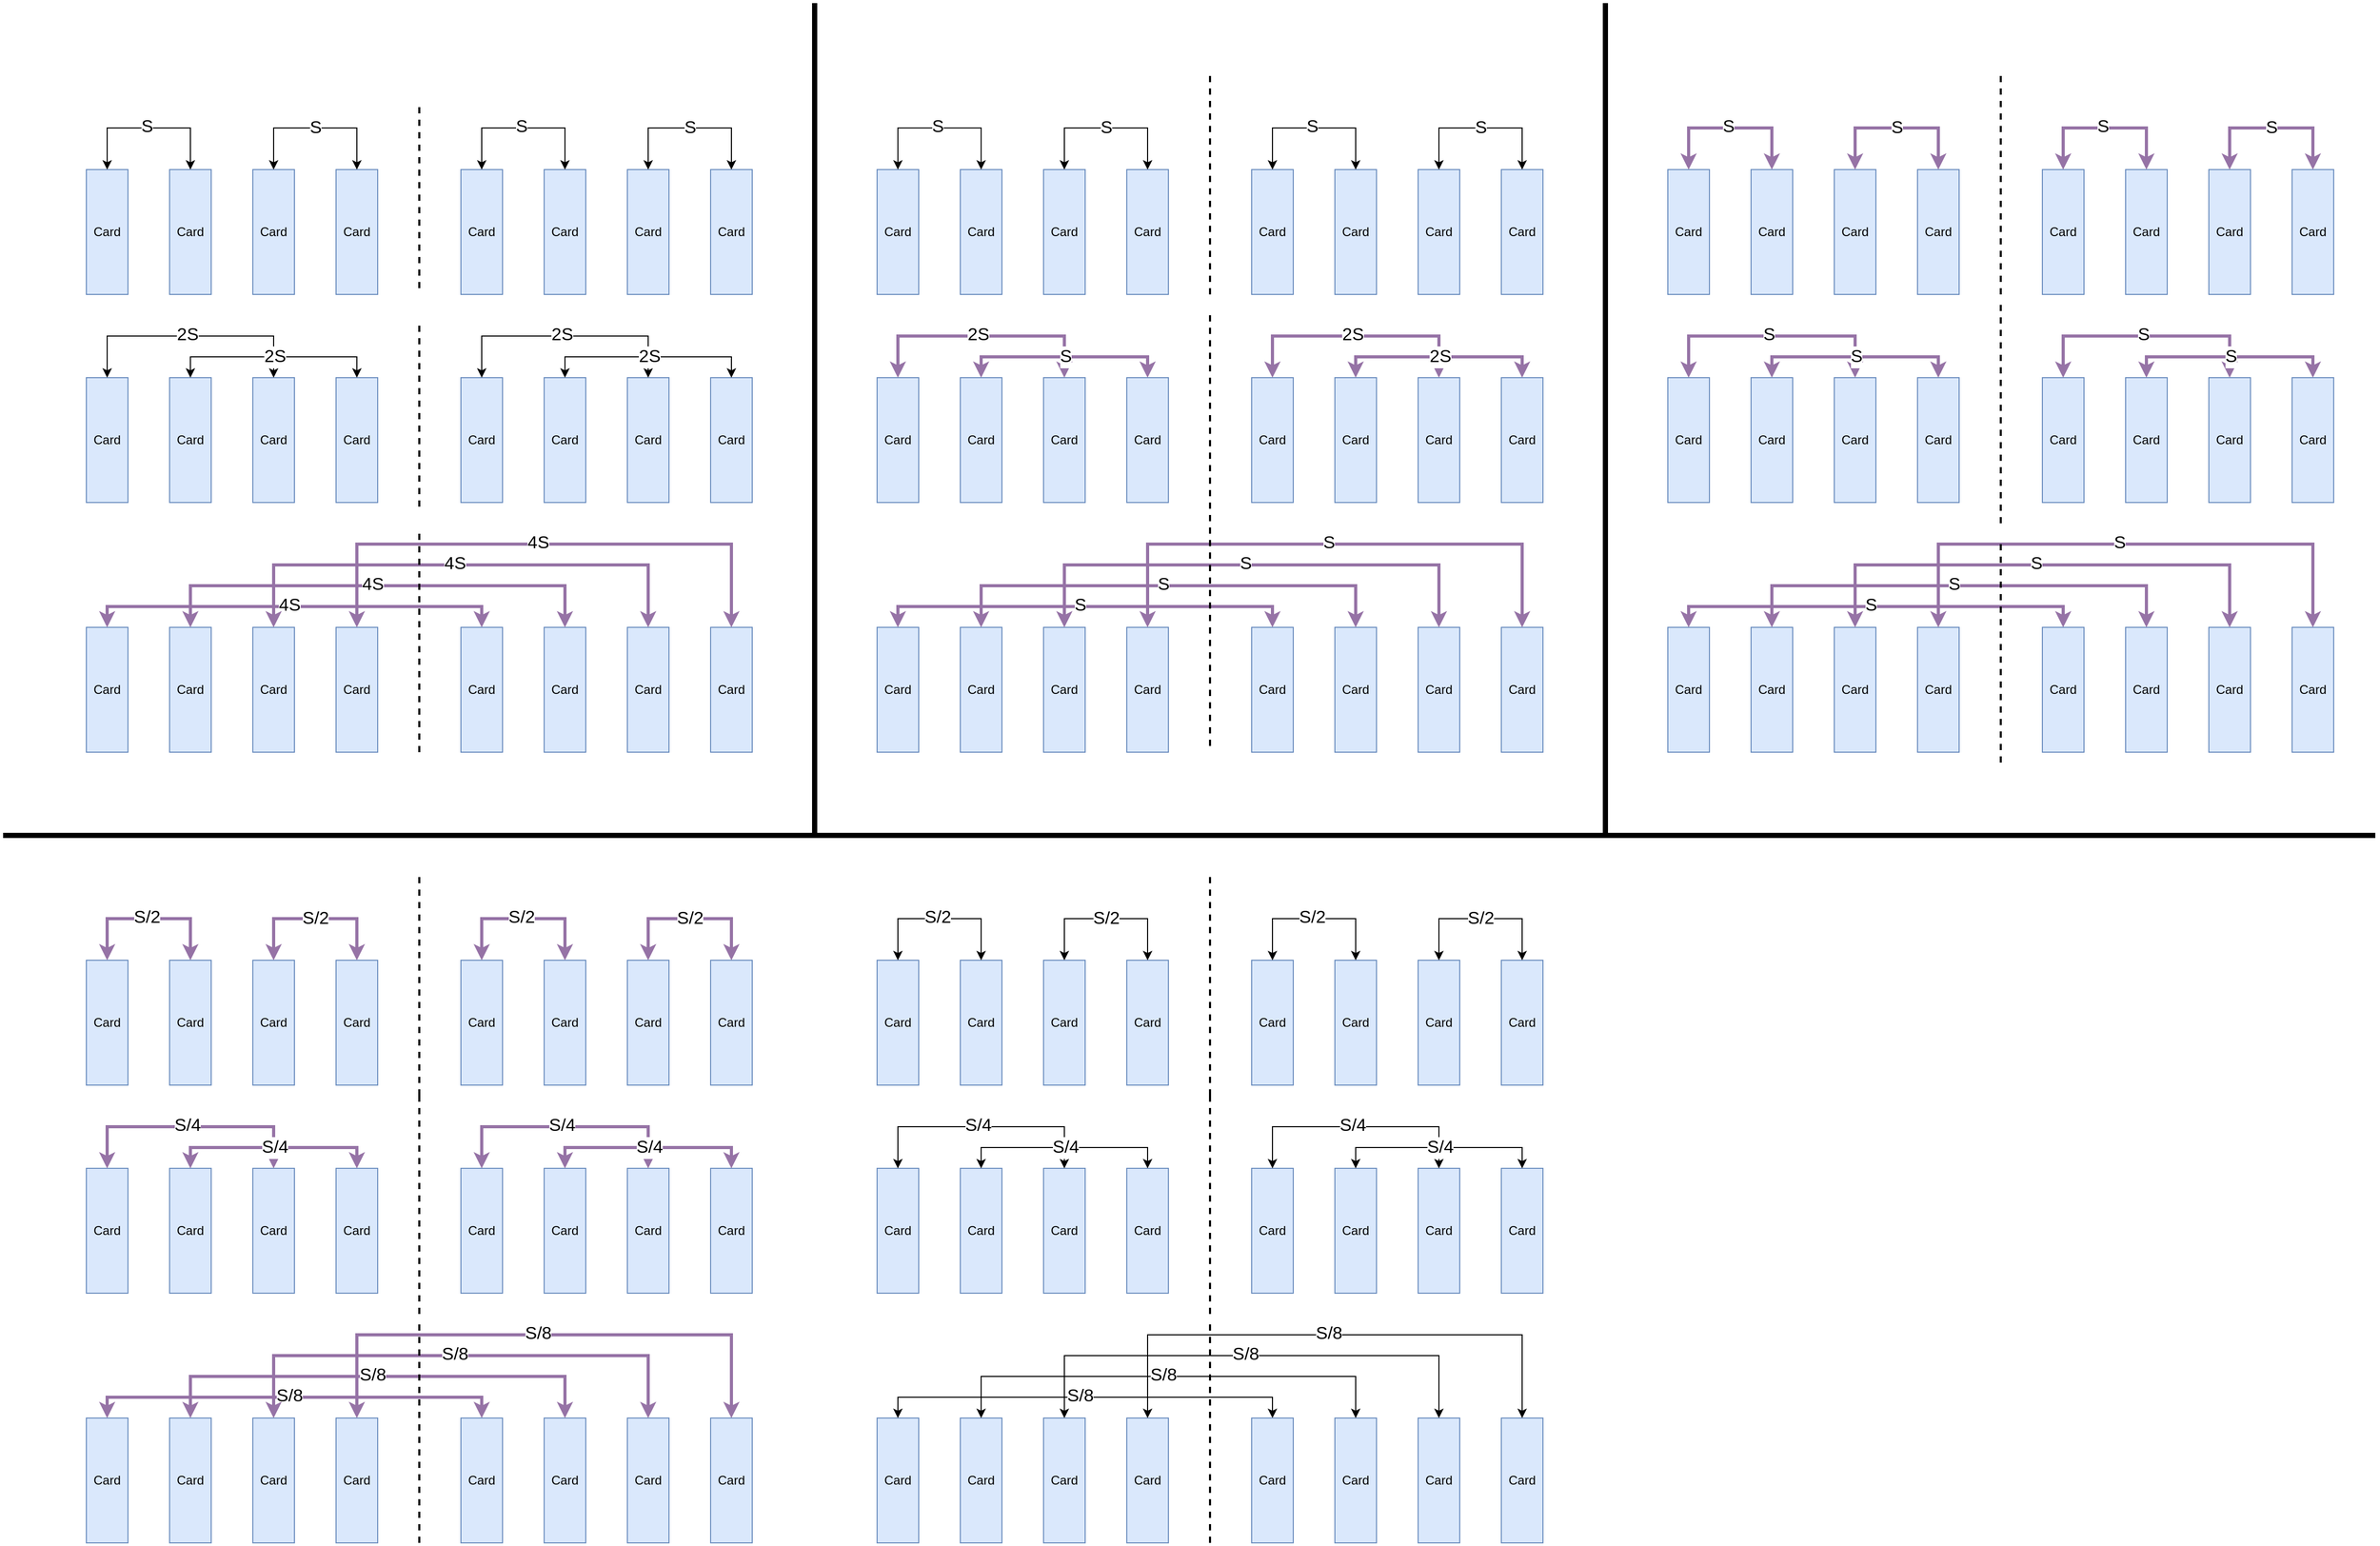 <mxfile version="22.1.4" type="github">
  <diagram name="Page-1" id="IUTbAycHhZfbYUF3FOJo">
    <mxGraphModel dx="4041" dy="1769" grid="1" gridSize="10" guides="1" tooltips="1" connect="1" arrows="1" fold="1" page="1" pageScale="1" pageWidth="850" pageHeight="1100" math="0" shadow="0">
      <root>
        <mxCell id="0" />
        <mxCell id="1" parent="0" />
        <mxCell id="tdKIKGCB-nvbJtECiJj6-3" value="Card" style="rounded=0;whiteSpace=wrap;html=1;fillColor=#dae8fc;strokeColor=#6c8ebf;" vertex="1" parent="1">
          <mxGeometry x="320" y="240" width="40" height="120" as="geometry" />
        </mxCell>
        <mxCell id="tdKIKGCB-nvbJtECiJj6-4" value="Card" style="rounded=0;whiteSpace=wrap;html=1;fillColor=#dae8fc;strokeColor=#6c8ebf;" vertex="1" parent="1">
          <mxGeometry x="240" y="240" width="40" height="120" as="geometry" />
        </mxCell>
        <mxCell id="tdKIKGCB-nvbJtECiJj6-9" value="" style="endArrow=classic;startArrow=classic;html=1;rounded=0;exitX=0.5;exitY=0;exitDx=0;exitDy=0;entryX=0.5;entryY=0;entryDx=0;entryDy=0;" edge="1" parent="1" source="tdKIKGCB-nvbJtECiJj6-3" target="tdKIKGCB-nvbJtECiJj6-4">
          <mxGeometry width="50" height="50" relative="1" as="geometry">
            <mxPoint x="400" y="610" as="sourcePoint" />
            <mxPoint x="450" y="560" as="targetPoint" />
            <Array as="points">
              <mxPoint x="340" y="200" />
              <mxPoint x="260" y="200" />
            </Array>
          </mxGeometry>
        </mxCell>
        <mxCell id="tdKIKGCB-nvbJtECiJj6-24" value="&lt;font style=&quot;font-size: 17px;&quot;&gt;S&lt;/font&gt;" style="edgeLabel;html=1;align=center;verticalAlign=middle;resizable=0;points=[];" vertex="1" connectable="0" parent="tdKIKGCB-nvbJtECiJj6-9">
          <mxGeometry x="-0.003" relative="1" as="geometry">
            <mxPoint as="offset" />
          </mxGeometry>
        </mxCell>
        <mxCell id="tdKIKGCB-nvbJtECiJj6-19" value="Card" style="rounded=0;whiteSpace=wrap;html=1;fillColor=#dae8fc;strokeColor=#6c8ebf;" vertex="1" parent="1">
          <mxGeometry x="160" y="240" width="40" height="120" as="geometry" />
        </mxCell>
        <mxCell id="tdKIKGCB-nvbJtECiJj6-20" value="Card" style="rounded=0;whiteSpace=wrap;html=1;fillColor=#dae8fc;strokeColor=#6c8ebf;" vertex="1" parent="1">
          <mxGeometry x="80" y="240" width="40" height="120" as="geometry" />
        </mxCell>
        <mxCell id="tdKIKGCB-nvbJtECiJj6-21" value="" style="endArrow=classic;startArrow=classic;html=1;rounded=0;exitX=0.5;exitY=0;exitDx=0;exitDy=0;entryX=0.5;entryY=0;entryDx=0;entryDy=0;" edge="1" parent="1" source="tdKIKGCB-nvbJtECiJj6-19" target="tdKIKGCB-nvbJtECiJj6-20">
          <mxGeometry width="50" height="50" relative="1" as="geometry">
            <mxPoint x="240" y="610" as="sourcePoint" />
            <mxPoint x="290" y="560" as="targetPoint" />
            <Array as="points">
              <mxPoint x="180" y="200" />
              <mxPoint x="100" y="200" />
            </Array>
          </mxGeometry>
        </mxCell>
        <mxCell id="tdKIKGCB-nvbJtECiJj6-22" value="&lt;font style=&quot;font-size: 17px;&quot;&gt;S&lt;/font&gt;" style="edgeLabel;html=1;align=center;verticalAlign=middle;resizable=0;points=[];" vertex="1" connectable="0" parent="tdKIKGCB-nvbJtECiJj6-21">
          <mxGeometry x="0.025" y="-1" relative="1" as="geometry">
            <mxPoint as="offset" />
          </mxGeometry>
        </mxCell>
        <mxCell id="tdKIKGCB-nvbJtECiJj6-26" value="Card" style="rounded=0;whiteSpace=wrap;html=1;fillColor=#dae8fc;strokeColor=#6c8ebf;" vertex="1" parent="1">
          <mxGeometry x="680" y="240" width="40" height="120" as="geometry" />
        </mxCell>
        <mxCell id="tdKIKGCB-nvbJtECiJj6-27" value="Card" style="rounded=0;whiteSpace=wrap;html=1;fillColor=#dae8fc;strokeColor=#6c8ebf;" vertex="1" parent="1">
          <mxGeometry x="600" y="240" width="40" height="120" as="geometry" />
        </mxCell>
        <mxCell id="tdKIKGCB-nvbJtECiJj6-28" value="" style="endArrow=classic;startArrow=classic;html=1;rounded=0;exitX=0.5;exitY=0;exitDx=0;exitDy=0;entryX=0.5;entryY=0;entryDx=0;entryDy=0;" edge="1" parent="1" source="tdKIKGCB-nvbJtECiJj6-26" target="tdKIKGCB-nvbJtECiJj6-27">
          <mxGeometry width="50" height="50" relative="1" as="geometry">
            <mxPoint x="760" y="610" as="sourcePoint" />
            <mxPoint x="810" y="560" as="targetPoint" />
            <Array as="points">
              <mxPoint x="700" y="200" />
              <mxPoint x="620" y="200" />
            </Array>
          </mxGeometry>
        </mxCell>
        <mxCell id="tdKIKGCB-nvbJtECiJj6-29" value="&lt;font style=&quot;font-size: 17px;&quot;&gt;S&lt;/font&gt;" style="edgeLabel;html=1;align=center;verticalAlign=middle;resizable=0;points=[];" vertex="1" connectable="0" parent="tdKIKGCB-nvbJtECiJj6-28">
          <mxGeometry x="-0.003" relative="1" as="geometry">
            <mxPoint as="offset" />
          </mxGeometry>
        </mxCell>
        <mxCell id="tdKIKGCB-nvbJtECiJj6-30" value="Card" style="rounded=0;whiteSpace=wrap;html=1;fillColor=#dae8fc;strokeColor=#6c8ebf;" vertex="1" parent="1">
          <mxGeometry x="520" y="240" width="40" height="120" as="geometry" />
        </mxCell>
        <mxCell id="tdKIKGCB-nvbJtECiJj6-31" value="Card" style="rounded=0;whiteSpace=wrap;html=1;fillColor=#dae8fc;strokeColor=#6c8ebf;" vertex="1" parent="1">
          <mxGeometry x="440" y="240" width="40" height="120" as="geometry" />
        </mxCell>
        <mxCell id="tdKIKGCB-nvbJtECiJj6-32" value="" style="endArrow=classic;startArrow=classic;html=1;rounded=0;exitX=0.5;exitY=0;exitDx=0;exitDy=0;entryX=0.5;entryY=0;entryDx=0;entryDy=0;" edge="1" parent="1" source="tdKIKGCB-nvbJtECiJj6-30" target="tdKIKGCB-nvbJtECiJj6-31">
          <mxGeometry width="50" height="50" relative="1" as="geometry">
            <mxPoint x="600" y="610" as="sourcePoint" />
            <mxPoint x="650" y="560" as="targetPoint" />
            <Array as="points">
              <mxPoint x="540" y="200" />
              <mxPoint x="460" y="200" />
            </Array>
          </mxGeometry>
        </mxCell>
        <mxCell id="tdKIKGCB-nvbJtECiJj6-33" value="&lt;font style=&quot;font-size: 17px;&quot;&gt;S&lt;/font&gt;" style="edgeLabel;html=1;align=center;verticalAlign=middle;resizable=0;points=[];" vertex="1" connectable="0" parent="tdKIKGCB-nvbJtECiJj6-32">
          <mxGeometry x="0.025" y="-1" relative="1" as="geometry">
            <mxPoint as="offset" />
          </mxGeometry>
        </mxCell>
        <mxCell id="tdKIKGCB-nvbJtECiJj6-34" value="Card" style="rounded=0;whiteSpace=wrap;html=1;fillColor=#dae8fc;strokeColor=#6c8ebf;" vertex="1" parent="1">
          <mxGeometry x="320" y="440" width="40" height="120" as="geometry" />
        </mxCell>
        <mxCell id="tdKIKGCB-nvbJtECiJj6-35" value="Card" style="rounded=0;whiteSpace=wrap;html=1;fillColor=#dae8fc;strokeColor=#6c8ebf;" vertex="1" parent="1">
          <mxGeometry x="240" y="440" width="40" height="120" as="geometry" />
        </mxCell>
        <mxCell id="tdKIKGCB-nvbJtECiJj6-38" value="Card" style="rounded=0;whiteSpace=wrap;html=1;fillColor=#dae8fc;strokeColor=#6c8ebf;" vertex="1" parent="1">
          <mxGeometry x="160" y="440" width="40" height="120" as="geometry" />
        </mxCell>
        <mxCell id="tdKIKGCB-nvbJtECiJj6-39" value="Card" style="rounded=0;whiteSpace=wrap;html=1;fillColor=#dae8fc;strokeColor=#6c8ebf;" vertex="1" parent="1">
          <mxGeometry x="80" y="440" width="40" height="120" as="geometry" />
        </mxCell>
        <mxCell id="tdKIKGCB-nvbJtECiJj6-40" value="" style="endArrow=classic;startArrow=classic;html=1;rounded=0;exitX=0.5;exitY=0;exitDx=0;exitDy=0;entryX=0.5;entryY=0;entryDx=0;entryDy=0;" edge="1" parent="1" source="tdKIKGCB-nvbJtECiJj6-35" target="tdKIKGCB-nvbJtECiJj6-39">
          <mxGeometry width="50" height="50" relative="1" as="geometry">
            <mxPoint x="240" y="810" as="sourcePoint" />
            <mxPoint x="290" y="760" as="targetPoint" />
            <Array as="points">
              <mxPoint x="260" y="400" />
              <mxPoint x="100" y="400" />
            </Array>
          </mxGeometry>
        </mxCell>
        <mxCell id="tdKIKGCB-nvbJtECiJj6-41" value="&lt;font style=&quot;font-size: 17px;&quot;&gt;2S&lt;/font&gt;" style="edgeLabel;html=1;align=center;verticalAlign=middle;resizable=0;points=[];" vertex="1" connectable="0" parent="tdKIKGCB-nvbJtECiJj6-40">
          <mxGeometry x="0.025" y="-1" relative="1" as="geometry">
            <mxPoint as="offset" />
          </mxGeometry>
        </mxCell>
        <mxCell id="tdKIKGCB-nvbJtECiJj6-50" value="Card" style="rounded=0;whiteSpace=wrap;html=1;fillColor=#dae8fc;strokeColor=#6c8ebf;" vertex="1" parent="1">
          <mxGeometry x="680" y="440" width="40" height="120" as="geometry" />
        </mxCell>
        <mxCell id="tdKIKGCB-nvbJtECiJj6-51" value="Card" style="rounded=0;whiteSpace=wrap;html=1;fillColor=#dae8fc;strokeColor=#6c8ebf;" vertex="1" parent="1">
          <mxGeometry x="600" y="440" width="40" height="120" as="geometry" />
        </mxCell>
        <mxCell id="tdKIKGCB-nvbJtECiJj6-54" value="Card" style="rounded=0;whiteSpace=wrap;html=1;fillColor=#dae8fc;strokeColor=#6c8ebf;" vertex="1" parent="1">
          <mxGeometry x="520" y="440" width="40" height="120" as="geometry" />
        </mxCell>
        <mxCell id="tdKIKGCB-nvbJtECiJj6-55" value="Card" style="rounded=0;whiteSpace=wrap;html=1;fillColor=#dae8fc;strokeColor=#6c8ebf;" vertex="1" parent="1">
          <mxGeometry x="440" y="440" width="40" height="120" as="geometry" />
        </mxCell>
        <mxCell id="tdKIKGCB-nvbJtECiJj6-56" value="" style="endArrow=classic;startArrow=classic;html=1;rounded=0;exitX=0.5;exitY=0;exitDx=0;exitDy=0;entryX=0.5;entryY=0;entryDx=0;entryDy=0;" edge="1" parent="1" source="tdKIKGCB-nvbJtECiJj6-51" target="tdKIKGCB-nvbJtECiJj6-55">
          <mxGeometry width="50" height="50" relative="1" as="geometry">
            <mxPoint x="600" y="810" as="sourcePoint" />
            <mxPoint x="650" y="760" as="targetPoint" />
            <Array as="points">
              <mxPoint x="620" y="400" />
              <mxPoint x="460" y="400" />
            </Array>
          </mxGeometry>
        </mxCell>
        <mxCell id="tdKIKGCB-nvbJtECiJj6-57" value="&lt;font style=&quot;font-size: 17px;&quot;&gt;2S&lt;/font&gt;" style="edgeLabel;html=1;align=center;verticalAlign=middle;resizable=0;points=[];" vertex="1" connectable="0" parent="tdKIKGCB-nvbJtECiJj6-56">
          <mxGeometry x="0.025" y="-1" relative="1" as="geometry">
            <mxPoint as="offset" />
          </mxGeometry>
        </mxCell>
        <mxCell id="tdKIKGCB-nvbJtECiJj6-52" value="" style="endArrow=classic;startArrow=classic;html=1;rounded=0;exitX=0.5;exitY=0;exitDx=0;exitDy=0;entryX=0.5;entryY=0;entryDx=0;entryDy=0;" edge="1" parent="1" source="tdKIKGCB-nvbJtECiJj6-50" target="tdKIKGCB-nvbJtECiJj6-54">
          <mxGeometry width="50" height="50" relative="1" as="geometry">
            <mxPoint x="760" y="810" as="sourcePoint" />
            <mxPoint x="810" y="760" as="targetPoint" />
            <Array as="points">
              <mxPoint x="700" y="420" />
              <mxPoint x="540" y="420" />
            </Array>
          </mxGeometry>
        </mxCell>
        <mxCell id="tdKIKGCB-nvbJtECiJj6-53" value="&lt;font style=&quot;font-size: 17px;&quot;&gt;2S&lt;/font&gt;" style="edgeLabel;html=1;align=center;verticalAlign=middle;resizable=0;points=[];" vertex="1" connectable="0" parent="tdKIKGCB-nvbJtECiJj6-52">
          <mxGeometry x="-0.003" relative="1" as="geometry">
            <mxPoint as="offset" />
          </mxGeometry>
        </mxCell>
        <mxCell id="tdKIKGCB-nvbJtECiJj6-58" value="Card" style="rounded=0;whiteSpace=wrap;html=1;fillColor=#dae8fc;strokeColor=#6c8ebf;" vertex="1" parent="1">
          <mxGeometry x="320" y="680" width="40" height="120" as="geometry" />
        </mxCell>
        <mxCell id="tdKIKGCB-nvbJtECiJj6-59" value="Card" style="rounded=0;whiteSpace=wrap;html=1;fillColor=#dae8fc;strokeColor=#6c8ebf;" vertex="1" parent="1">
          <mxGeometry x="240" y="680" width="40" height="120" as="geometry" />
        </mxCell>
        <mxCell id="tdKIKGCB-nvbJtECiJj6-60" value="Card" style="rounded=0;whiteSpace=wrap;html=1;fillColor=#dae8fc;strokeColor=#6c8ebf;" vertex="1" parent="1">
          <mxGeometry x="160" y="680" width="40" height="120" as="geometry" />
        </mxCell>
        <mxCell id="tdKIKGCB-nvbJtECiJj6-61" value="Card" style="rounded=0;whiteSpace=wrap;html=1;fillColor=#dae8fc;strokeColor=#6c8ebf;" vertex="1" parent="1">
          <mxGeometry x="80" y="680" width="40" height="120" as="geometry" />
        </mxCell>
        <mxCell id="tdKIKGCB-nvbJtECiJj6-62" value="" style="endArrow=classic;startArrow=classic;html=1;rounded=0;exitX=0.5;exitY=0;exitDx=0;exitDy=0;entryX=0.5;entryY=0;entryDx=0;entryDy=0;fillColor=#e1d5e7;strokeColor=#9673A6;strokeWidth=3;" edge="1" parent="1" source="tdKIKGCB-nvbJtECiJj6-67" target="tdKIKGCB-nvbJtECiJj6-61">
          <mxGeometry width="50" height="50" relative="1" as="geometry">
            <mxPoint x="260" y="680" as="sourcePoint" />
            <mxPoint x="100" y="670" as="targetPoint" />
            <Array as="points">
              <mxPoint x="460" y="660" />
              <mxPoint x="100" y="660" />
            </Array>
          </mxGeometry>
        </mxCell>
        <mxCell id="tdKIKGCB-nvbJtECiJj6-63" value="&lt;font style=&quot;font-size: 17px;&quot;&gt;4S&lt;/font&gt;" style="edgeLabel;html=1;align=center;verticalAlign=middle;resizable=0;points=[];" vertex="1" connectable="0" parent="tdKIKGCB-nvbJtECiJj6-62">
          <mxGeometry x="0.025" y="-1" relative="1" as="geometry">
            <mxPoint as="offset" />
          </mxGeometry>
        </mxCell>
        <mxCell id="tdKIKGCB-nvbJtECiJj6-64" value="Card" style="rounded=0;whiteSpace=wrap;html=1;fillColor=#dae8fc;strokeColor=#6c8ebf;" vertex="1" parent="1">
          <mxGeometry x="680" y="680" width="40" height="120" as="geometry" />
        </mxCell>
        <mxCell id="tdKIKGCB-nvbJtECiJj6-65" value="Card" style="rounded=0;whiteSpace=wrap;html=1;fillColor=#dae8fc;strokeColor=#6c8ebf;" vertex="1" parent="1">
          <mxGeometry x="600" y="680" width="40" height="120" as="geometry" />
        </mxCell>
        <mxCell id="tdKIKGCB-nvbJtECiJj6-66" value="Card" style="rounded=0;whiteSpace=wrap;html=1;fillColor=#dae8fc;strokeColor=#6c8ebf;" vertex="1" parent="1">
          <mxGeometry x="520" y="680" width="40" height="120" as="geometry" />
        </mxCell>
        <mxCell id="tdKIKGCB-nvbJtECiJj6-67" value="Card" style="rounded=0;whiteSpace=wrap;html=1;fillColor=#dae8fc;strokeColor=#6c8ebf;" vertex="1" parent="1">
          <mxGeometry x="440" y="680" width="40" height="120" as="geometry" />
        </mxCell>
        <mxCell id="tdKIKGCB-nvbJtECiJj6-68" value="" style="endArrow=classic;startArrow=classic;html=1;rounded=0;exitX=0.5;exitY=0;exitDx=0;exitDy=0;entryX=0.5;entryY=0;entryDx=0;entryDy=0;fillColor=#e1d5e7;strokeColor=#9673a6;strokeWidth=3;" edge="1" parent="1">
          <mxGeometry width="50" height="50" relative="1" as="geometry">
            <mxPoint x="540" y="680" as="sourcePoint" />
            <mxPoint x="180" y="680" as="targetPoint" />
            <Array as="points">
              <mxPoint x="540" y="640" />
              <mxPoint x="180" y="640" />
            </Array>
          </mxGeometry>
        </mxCell>
        <mxCell id="tdKIKGCB-nvbJtECiJj6-69" value="&lt;font style=&quot;font-size: 17px;&quot;&gt;4S&lt;/font&gt;" style="edgeLabel;html=1;align=center;verticalAlign=middle;resizable=0;points=[];" vertex="1" connectable="0" parent="tdKIKGCB-nvbJtECiJj6-68">
          <mxGeometry x="0.025" y="-1" relative="1" as="geometry">
            <mxPoint as="offset" />
          </mxGeometry>
        </mxCell>
        <mxCell id="tdKIKGCB-nvbJtECiJj6-70" value="" style="endArrow=classic;startArrow=classic;html=1;rounded=0;exitX=0.5;exitY=0;exitDx=0;exitDy=0;entryX=0.5;entryY=0;entryDx=0;entryDy=0;fillColor=#e1d5e7;strokeColor=#9673a6;strokeWidth=3;" edge="1" parent="1">
          <mxGeometry width="50" height="50" relative="1" as="geometry">
            <mxPoint x="620" y="680" as="sourcePoint" />
            <mxPoint x="260" y="680" as="targetPoint" />
            <Array as="points">
              <mxPoint x="620" y="620" />
              <mxPoint x="260" y="620" />
            </Array>
          </mxGeometry>
        </mxCell>
        <mxCell id="tdKIKGCB-nvbJtECiJj6-71" value="&lt;font style=&quot;font-size: 17px;&quot;&gt;4S&lt;/font&gt;" style="edgeLabel;html=1;align=center;verticalAlign=middle;resizable=0;points=[];" vertex="1" connectable="0" parent="tdKIKGCB-nvbJtECiJj6-70">
          <mxGeometry x="0.025" y="-1" relative="1" as="geometry">
            <mxPoint as="offset" />
          </mxGeometry>
        </mxCell>
        <mxCell id="tdKIKGCB-nvbJtECiJj6-72" value="" style="endArrow=classic;startArrow=classic;html=1;rounded=0;exitX=0.5;exitY=0;exitDx=0;exitDy=0;entryX=0.5;entryY=0;entryDx=0;entryDy=0;fillColor=#e1d5e7;strokeColor=#9673a6;strokeWidth=3;" edge="1" parent="1">
          <mxGeometry width="50" height="50" relative="1" as="geometry">
            <mxPoint x="700" y="680" as="sourcePoint" />
            <mxPoint x="340" y="680" as="targetPoint" />
            <Array as="points">
              <mxPoint x="700" y="600" />
              <mxPoint x="340" y="600" />
            </Array>
          </mxGeometry>
        </mxCell>
        <mxCell id="tdKIKGCB-nvbJtECiJj6-73" value="&lt;font style=&quot;font-size: 17px;&quot;&gt;4S&lt;/font&gt;" style="edgeLabel;html=1;align=center;verticalAlign=middle;resizable=0;points=[];" vertex="1" connectable="0" parent="tdKIKGCB-nvbJtECiJj6-72">
          <mxGeometry x="0.025" y="-1" relative="1" as="geometry">
            <mxPoint as="offset" />
          </mxGeometry>
        </mxCell>
        <mxCell id="tdKIKGCB-nvbJtECiJj6-74" value="Card" style="rounded=0;whiteSpace=wrap;html=1;fillColor=#dae8fc;strokeColor=#6c8ebf;" vertex="1" parent="1">
          <mxGeometry x="1080" y="240" width="40" height="120" as="geometry" />
        </mxCell>
        <mxCell id="tdKIKGCB-nvbJtECiJj6-75" value="Card" style="rounded=0;whiteSpace=wrap;html=1;fillColor=#dae8fc;strokeColor=#6c8ebf;" vertex="1" parent="1">
          <mxGeometry x="1000" y="240" width="40" height="120" as="geometry" />
        </mxCell>
        <mxCell id="tdKIKGCB-nvbJtECiJj6-76" value="" style="endArrow=classic;startArrow=classic;html=1;rounded=0;exitX=0.5;exitY=0;exitDx=0;exitDy=0;entryX=0.5;entryY=0;entryDx=0;entryDy=0;fillColor=#e1d5e7;strokeColor=#000000;" edge="1" parent="1" source="tdKIKGCB-nvbJtECiJj6-74" target="tdKIKGCB-nvbJtECiJj6-75">
          <mxGeometry width="50" height="50" relative="1" as="geometry">
            <mxPoint x="1160" y="610" as="sourcePoint" />
            <mxPoint x="1210" y="560" as="targetPoint" />
            <Array as="points">
              <mxPoint x="1100" y="200" />
              <mxPoint x="1020" y="200" />
            </Array>
          </mxGeometry>
        </mxCell>
        <mxCell id="tdKIKGCB-nvbJtECiJj6-77" value="&lt;font style=&quot;font-size: 17px;&quot;&gt;S&lt;/font&gt;" style="edgeLabel;html=1;align=center;verticalAlign=middle;resizable=0;points=[];" vertex="1" connectable="0" parent="tdKIKGCB-nvbJtECiJj6-76">
          <mxGeometry x="-0.003" relative="1" as="geometry">
            <mxPoint as="offset" />
          </mxGeometry>
        </mxCell>
        <mxCell id="tdKIKGCB-nvbJtECiJj6-78" value="Card" style="rounded=0;whiteSpace=wrap;html=1;fillColor=#dae8fc;strokeColor=#6c8ebf;" vertex="1" parent="1">
          <mxGeometry x="920" y="240" width="40" height="120" as="geometry" />
        </mxCell>
        <mxCell id="tdKIKGCB-nvbJtECiJj6-79" value="Card" style="rounded=0;whiteSpace=wrap;html=1;fillColor=#dae8fc;strokeColor=#6c8ebf;" vertex="1" parent="1">
          <mxGeometry x="840" y="240" width="40" height="120" as="geometry" />
        </mxCell>
        <mxCell id="tdKIKGCB-nvbJtECiJj6-80" value="" style="endArrow=classic;startArrow=classic;html=1;rounded=0;exitX=0.5;exitY=0;exitDx=0;exitDy=0;entryX=0.5;entryY=0;entryDx=0;entryDy=0;fillColor=#e1d5e7;strokeColor=#0a0a0a;" edge="1" parent="1" source="tdKIKGCB-nvbJtECiJj6-78" target="tdKIKGCB-nvbJtECiJj6-79">
          <mxGeometry width="50" height="50" relative="1" as="geometry">
            <mxPoint x="1000" y="610" as="sourcePoint" />
            <mxPoint x="1050" y="560" as="targetPoint" />
            <Array as="points">
              <mxPoint x="940" y="200" />
              <mxPoint x="860" y="200" />
            </Array>
          </mxGeometry>
        </mxCell>
        <mxCell id="tdKIKGCB-nvbJtECiJj6-81" value="&lt;font style=&quot;font-size: 17px;&quot;&gt;S&lt;/font&gt;" style="edgeLabel;html=1;align=center;verticalAlign=middle;resizable=0;points=[];" vertex="1" connectable="0" parent="tdKIKGCB-nvbJtECiJj6-80">
          <mxGeometry x="0.025" y="-1" relative="1" as="geometry">
            <mxPoint as="offset" />
          </mxGeometry>
        </mxCell>
        <mxCell id="tdKIKGCB-nvbJtECiJj6-82" value="Card" style="rounded=0;whiteSpace=wrap;html=1;fillColor=#dae8fc;strokeColor=#6c8ebf;" vertex="1" parent="1">
          <mxGeometry x="1440" y="240" width="40" height="120" as="geometry" />
        </mxCell>
        <mxCell id="tdKIKGCB-nvbJtECiJj6-83" value="Card" style="rounded=0;whiteSpace=wrap;html=1;fillColor=#dae8fc;strokeColor=#6c8ebf;" vertex="1" parent="1">
          <mxGeometry x="1360" y="240" width="40" height="120" as="geometry" />
        </mxCell>
        <mxCell id="tdKIKGCB-nvbJtECiJj6-84" value="" style="endArrow=classic;startArrow=classic;html=1;rounded=0;exitX=0.5;exitY=0;exitDx=0;exitDy=0;entryX=0.5;entryY=0;entryDx=0;entryDy=0;strokeColor=#000000;fillColor=#e1d5e7;" edge="1" parent="1" source="tdKIKGCB-nvbJtECiJj6-82" target="tdKIKGCB-nvbJtECiJj6-83">
          <mxGeometry width="50" height="50" relative="1" as="geometry">
            <mxPoint x="1520" y="610" as="sourcePoint" />
            <mxPoint x="1570" y="560" as="targetPoint" />
            <Array as="points">
              <mxPoint x="1460" y="200" />
              <mxPoint x="1380" y="200" />
            </Array>
          </mxGeometry>
        </mxCell>
        <mxCell id="tdKIKGCB-nvbJtECiJj6-85" value="&lt;font style=&quot;font-size: 17px;&quot;&gt;S&lt;/font&gt;" style="edgeLabel;html=1;align=center;verticalAlign=middle;resizable=0;points=[];" vertex="1" connectable="0" parent="tdKIKGCB-nvbJtECiJj6-84">
          <mxGeometry x="-0.003" relative="1" as="geometry">
            <mxPoint as="offset" />
          </mxGeometry>
        </mxCell>
        <mxCell id="tdKIKGCB-nvbJtECiJj6-86" value="Card" style="rounded=0;whiteSpace=wrap;html=1;fillColor=#dae8fc;strokeColor=#6c8ebf;" vertex="1" parent="1">
          <mxGeometry x="1280" y="240" width="40" height="120" as="geometry" />
        </mxCell>
        <mxCell id="tdKIKGCB-nvbJtECiJj6-87" value="Card" style="rounded=0;whiteSpace=wrap;html=1;fillColor=#dae8fc;strokeColor=#6c8ebf;" vertex="1" parent="1">
          <mxGeometry x="1200" y="240" width="40" height="120" as="geometry" />
        </mxCell>
        <mxCell id="tdKIKGCB-nvbJtECiJj6-88" value="" style="endArrow=classic;startArrow=classic;html=1;rounded=0;exitX=0.5;exitY=0;exitDx=0;exitDy=0;entryX=0.5;entryY=0;entryDx=0;entryDy=0;fillColor=#e1d5e7;strokeColor=#000000;" edge="1" parent="1" source="tdKIKGCB-nvbJtECiJj6-86" target="tdKIKGCB-nvbJtECiJj6-87">
          <mxGeometry width="50" height="50" relative="1" as="geometry">
            <mxPoint x="1360" y="610" as="sourcePoint" />
            <mxPoint x="1410" y="560" as="targetPoint" />
            <Array as="points">
              <mxPoint x="1300" y="200" />
              <mxPoint x="1220" y="200" />
            </Array>
          </mxGeometry>
        </mxCell>
        <mxCell id="tdKIKGCB-nvbJtECiJj6-89" value="&lt;font style=&quot;font-size: 17px;&quot;&gt;S&lt;/font&gt;" style="edgeLabel;html=1;align=center;verticalAlign=middle;resizable=0;points=[];" vertex="1" connectable="0" parent="tdKIKGCB-nvbJtECiJj6-88">
          <mxGeometry x="0.025" y="-1" relative="1" as="geometry">
            <mxPoint as="offset" />
          </mxGeometry>
        </mxCell>
        <mxCell id="tdKIKGCB-nvbJtECiJj6-90" value="Card" style="rounded=0;whiteSpace=wrap;html=1;fillColor=#dae8fc;strokeColor=#6c8ebf;" vertex="1" parent="1">
          <mxGeometry x="1080" y="440" width="40" height="120" as="geometry" />
        </mxCell>
        <mxCell id="tdKIKGCB-nvbJtECiJj6-91" value="Card" style="rounded=0;whiteSpace=wrap;html=1;fillColor=#dae8fc;strokeColor=#6c8ebf;" vertex="1" parent="1">
          <mxGeometry x="1000" y="440" width="40" height="120" as="geometry" />
        </mxCell>
        <mxCell id="tdKIKGCB-nvbJtECiJj6-92" value="Card" style="rounded=0;whiteSpace=wrap;html=1;fillColor=#dae8fc;strokeColor=#6c8ebf;" vertex="1" parent="1">
          <mxGeometry x="920" y="440" width="40" height="120" as="geometry" />
        </mxCell>
        <mxCell id="tdKIKGCB-nvbJtECiJj6-93" value="Card" style="rounded=0;whiteSpace=wrap;html=1;fillColor=#dae8fc;strokeColor=#6c8ebf;" vertex="1" parent="1">
          <mxGeometry x="840" y="440" width="40" height="120" as="geometry" />
        </mxCell>
        <mxCell id="tdKIKGCB-nvbJtECiJj6-94" value="" style="endArrow=classic;startArrow=classic;html=1;rounded=0;exitX=0.5;exitY=0;exitDx=0;exitDy=0;entryX=0.5;entryY=0;entryDx=0;entryDy=0;fillColor=#e1d5e7;strokeColor=#9673a6;strokeWidth=3;" edge="1" parent="1" source="tdKIKGCB-nvbJtECiJj6-91" target="tdKIKGCB-nvbJtECiJj6-93">
          <mxGeometry width="50" height="50" relative="1" as="geometry">
            <mxPoint x="1000" y="810" as="sourcePoint" />
            <mxPoint x="1050" y="760" as="targetPoint" />
            <Array as="points">
              <mxPoint x="1020" y="400" />
              <mxPoint x="860" y="400" />
            </Array>
          </mxGeometry>
        </mxCell>
        <mxCell id="tdKIKGCB-nvbJtECiJj6-95" value="&lt;font style=&quot;font-size: 17px;&quot;&gt;2S&lt;/font&gt;" style="edgeLabel;html=1;align=center;verticalAlign=middle;resizable=0;points=[];" vertex="1" connectable="0" parent="tdKIKGCB-nvbJtECiJj6-94">
          <mxGeometry x="0.025" y="-1" relative="1" as="geometry">
            <mxPoint as="offset" />
          </mxGeometry>
        </mxCell>
        <mxCell id="tdKIKGCB-nvbJtECiJj6-96" value="Card" style="rounded=0;whiteSpace=wrap;html=1;fillColor=#dae8fc;strokeColor=#6c8ebf;" vertex="1" parent="1">
          <mxGeometry x="1440" y="440" width="40" height="120" as="geometry" />
        </mxCell>
        <mxCell id="tdKIKGCB-nvbJtECiJj6-97" value="Card" style="rounded=0;whiteSpace=wrap;html=1;fillColor=#dae8fc;strokeColor=#6c8ebf;" vertex="1" parent="1">
          <mxGeometry x="1360" y="440" width="40" height="120" as="geometry" />
        </mxCell>
        <mxCell id="tdKIKGCB-nvbJtECiJj6-98" value="Card" style="rounded=0;whiteSpace=wrap;html=1;fillColor=#dae8fc;strokeColor=#6c8ebf;" vertex="1" parent="1">
          <mxGeometry x="1280" y="440" width="40" height="120" as="geometry" />
        </mxCell>
        <mxCell id="tdKIKGCB-nvbJtECiJj6-99" value="Card" style="rounded=0;whiteSpace=wrap;html=1;fillColor=#dae8fc;strokeColor=#6c8ebf;" vertex="1" parent="1">
          <mxGeometry x="1200" y="440" width="40" height="120" as="geometry" />
        </mxCell>
        <mxCell id="tdKIKGCB-nvbJtECiJj6-100" value="" style="endArrow=classic;startArrow=classic;html=1;rounded=0;exitX=0.5;exitY=0;exitDx=0;exitDy=0;entryX=0.5;entryY=0;entryDx=0;entryDy=0;fillColor=#e1d5e7;strokeColor=#9673a6;strokeWidth=3;" edge="1" parent="1" source="tdKIKGCB-nvbJtECiJj6-97" target="tdKIKGCB-nvbJtECiJj6-99">
          <mxGeometry width="50" height="50" relative="1" as="geometry">
            <mxPoint x="1360" y="810" as="sourcePoint" />
            <mxPoint x="1410" y="760" as="targetPoint" />
            <Array as="points">
              <mxPoint x="1380" y="400" />
              <mxPoint x="1220" y="400" />
            </Array>
          </mxGeometry>
        </mxCell>
        <mxCell id="tdKIKGCB-nvbJtECiJj6-101" value="&lt;font style=&quot;font-size: 17px;&quot;&gt;2S&lt;/font&gt;" style="edgeLabel;html=1;align=center;verticalAlign=middle;resizable=0;points=[];" vertex="1" connectable="0" parent="tdKIKGCB-nvbJtECiJj6-100">
          <mxGeometry x="0.025" y="-1" relative="1" as="geometry">
            <mxPoint as="offset" />
          </mxGeometry>
        </mxCell>
        <mxCell id="tdKIKGCB-nvbJtECiJj6-102" value="" style="endArrow=classic;startArrow=classic;html=1;rounded=0;exitX=0.5;exitY=0;exitDx=0;exitDy=0;entryX=0.5;entryY=0;entryDx=0;entryDy=0;fillColor=#e1d5e7;strokeColor=#9673a6;strokeWidth=3;" edge="1" parent="1" source="tdKIKGCB-nvbJtECiJj6-96" target="tdKIKGCB-nvbJtECiJj6-98">
          <mxGeometry width="50" height="50" relative="1" as="geometry">
            <mxPoint x="1520" y="810" as="sourcePoint" />
            <mxPoint x="1570" y="760" as="targetPoint" />
            <Array as="points">
              <mxPoint x="1460" y="420" />
              <mxPoint x="1300" y="420" />
            </Array>
          </mxGeometry>
        </mxCell>
        <mxCell id="tdKIKGCB-nvbJtECiJj6-103" value="&lt;font style=&quot;font-size: 17px;&quot;&gt;2S&lt;/font&gt;" style="edgeLabel;html=1;align=center;verticalAlign=middle;resizable=0;points=[];" vertex="1" connectable="0" parent="tdKIKGCB-nvbJtECiJj6-102">
          <mxGeometry x="-0.003" relative="1" as="geometry">
            <mxPoint as="offset" />
          </mxGeometry>
        </mxCell>
        <mxCell id="tdKIKGCB-nvbJtECiJj6-104" value="Card" style="rounded=0;whiteSpace=wrap;html=1;fillColor=#dae8fc;strokeColor=#6c8ebf;" vertex="1" parent="1">
          <mxGeometry x="1080" y="680" width="40" height="120" as="geometry" />
        </mxCell>
        <mxCell id="tdKIKGCB-nvbJtECiJj6-105" value="Card" style="rounded=0;whiteSpace=wrap;html=1;fillColor=#dae8fc;strokeColor=#6c8ebf;" vertex="1" parent="1">
          <mxGeometry x="1000" y="680" width="40" height="120" as="geometry" />
        </mxCell>
        <mxCell id="tdKIKGCB-nvbJtECiJj6-106" value="Card" style="rounded=0;whiteSpace=wrap;html=1;fillColor=#dae8fc;strokeColor=#6c8ebf;" vertex="1" parent="1">
          <mxGeometry x="920" y="680" width="40" height="120" as="geometry" />
        </mxCell>
        <mxCell id="tdKIKGCB-nvbJtECiJj6-107" value="Card" style="rounded=0;whiteSpace=wrap;html=1;fillColor=#dae8fc;strokeColor=#6c8ebf;" vertex="1" parent="1">
          <mxGeometry x="840" y="680" width="40" height="120" as="geometry" />
        </mxCell>
        <mxCell id="tdKIKGCB-nvbJtECiJj6-108" value="" style="endArrow=classic;startArrow=classic;html=1;rounded=0;exitX=0.5;exitY=0;exitDx=0;exitDy=0;entryX=0.5;entryY=0;entryDx=0;entryDy=0;fillColor=#e1d5e7;strokeColor=#9673a6;strokeWidth=3;" edge="1" parent="1" source="tdKIKGCB-nvbJtECiJj6-113" target="tdKIKGCB-nvbJtECiJj6-107">
          <mxGeometry width="50" height="50" relative="1" as="geometry">
            <mxPoint x="1020" y="680" as="sourcePoint" />
            <mxPoint x="860" y="670" as="targetPoint" />
            <Array as="points">
              <mxPoint x="1220" y="660" />
              <mxPoint x="860" y="660" />
            </Array>
          </mxGeometry>
        </mxCell>
        <mxCell id="tdKIKGCB-nvbJtECiJj6-109" value="&lt;font style=&quot;font-size: 17px;&quot;&gt;S&lt;/font&gt;" style="edgeLabel;html=1;align=center;verticalAlign=middle;resizable=0;points=[];" vertex="1" connectable="0" parent="tdKIKGCB-nvbJtECiJj6-108">
          <mxGeometry x="0.025" y="-1" relative="1" as="geometry">
            <mxPoint as="offset" />
          </mxGeometry>
        </mxCell>
        <mxCell id="tdKIKGCB-nvbJtECiJj6-110" value="Card" style="rounded=0;whiteSpace=wrap;html=1;fillColor=#dae8fc;strokeColor=#6c8ebf;" vertex="1" parent="1">
          <mxGeometry x="1440" y="680" width="40" height="120" as="geometry" />
        </mxCell>
        <mxCell id="tdKIKGCB-nvbJtECiJj6-111" value="Card" style="rounded=0;whiteSpace=wrap;html=1;fillColor=#dae8fc;strokeColor=#6c8ebf;" vertex="1" parent="1">
          <mxGeometry x="1360" y="680" width="40" height="120" as="geometry" />
        </mxCell>
        <mxCell id="tdKIKGCB-nvbJtECiJj6-112" value="Card" style="rounded=0;whiteSpace=wrap;html=1;fillColor=#dae8fc;strokeColor=#6c8ebf;" vertex="1" parent="1">
          <mxGeometry x="1280" y="680" width="40" height="120" as="geometry" />
        </mxCell>
        <mxCell id="tdKIKGCB-nvbJtECiJj6-113" value="Card" style="rounded=0;whiteSpace=wrap;html=1;fillColor=#dae8fc;strokeColor=#6c8ebf;" vertex="1" parent="1">
          <mxGeometry x="1200" y="680" width="40" height="120" as="geometry" />
        </mxCell>
        <mxCell id="tdKIKGCB-nvbJtECiJj6-114" value="" style="endArrow=classic;startArrow=classic;html=1;rounded=0;exitX=0.5;exitY=0;exitDx=0;exitDy=0;entryX=0.5;entryY=0;entryDx=0;entryDy=0;strokeWidth=3;fillColor=#e1d5e7;strokeColor=#9673a6;" edge="1" parent="1">
          <mxGeometry width="50" height="50" relative="1" as="geometry">
            <mxPoint x="1300" y="680" as="sourcePoint" />
            <mxPoint x="940" y="680" as="targetPoint" />
            <Array as="points">
              <mxPoint x="1300" y="640" />
              <mxPoint x="940" y="640" />
            </Array>
          </mxGeometry>
        </mxCell>
        <mxCell id="tdKIKGCB-nvbJtECiJj6-115" value="&lt;font style=&quot;font-size: 17px;&quot;&gt;S&lt;/font&gt;" style="edgeLabel;html=1;align=center;verticalAlign=middle;resizable=0;points=[];" vertex="1" connectable="0" parent="tdKIKGCB-nvbJtECiJj6-114">
          <mxGeometry x="0.025" y="-1" relative="1" as="geometry">
            <mxPoint as="offset" />
          </mxGeometry>
        </mxCell>
        <mxCell id="tdKIKGCB-nvbJtECiJj6-116" value="" style="endArrow=classic;startArrow=classic;html=1;rounded=0;exitX=0.5;exitY=0;exitDx=0;exitDy=0;entryX=0.5;entryY=0;entryDx=0;entryDy=0;fillColor=#e1d5e7;strokeColor=#9673a6;strokeWidth=3;" edge="1" parent="1">
          <mxGeometry width="50" height="50" relative="1" as="geometry">
            <mxPoint x="1380" y="680" as="sourcePoint" />
            <mxPoint x="1020" y="680" as="targetPoint" />
            <Array as="points">
              <mxPoint x="1380" y="620" />
              <mxPoint x="1020" y="620" />
            </Array>
          </mxGeometry>
        </mxCell>
        <mxCell id="tdKIKGCB-nvbJtECiJj6-117" value="&lt;font style=&quot;font-size: 17px;&quot;&gt;S&lt;/font&gt;" style="edgeLabel;html=1;align=center;verticalAlign=middle;resizable=0;points=[];" vertex="1" connectable="0" parent="tdKIKGCB-nvbJtECiJj6-116">
          <mxGeometry x="0.025" y="-1" relative="1" as="geometry">
            <mxPoint as="offset" />
          </mxGeometry>
        </mxCell>
        <mxCell id="tdKIKGCB-nvbJtECiJj6-118" value="" style="endArrow=classic;startArrow=classic;html=1;rounded=0;exitX=0.5;exitY=0;exitDx=0;exitDy=0;entryX=0.5;entryY=0;entryDx=0;entryDy=0;fillColor=#e1d5e7;strokeColor=#9673a6;strokeWidth=3;" edge="1" parent="1">
          <mxGeometry width="50" height="50" relative="1" as="geometry">
            <mxPoint x="1460" y="680" as="sourcePoint" />
            <mxPoint x="1100" y="680" as="targetPoint" />
            <Array as="points">
              <mxPoint x="1460" y="600" />
              <mxPoint x="1100" y="600" />
            </Array>
          </mxGeometry>
        </mxCell>
        <mxCell id="tdKIKGCB-nvbJtECiJj6-119" value="&lt;font style=&quot;font-size: 17px;&quot;&gt;S&lt;/font&gt;" style="edgeLabel;html=1;align=center;verticalAlign=middle;resizable=0;points=[];" vertex="1" connectable="0" parent="tdKIKGCB-nvbJtECiJj6-118">
          <mxGeometry x="0.025" y="-1" relative="1" as="geometry">
            <mxPoint as="offset" />
          </mxGeometry>
        </mxCell>
        <mxCell id="tdKIKGCB-nvbJtECiJj6-120" value="" style="endArrow=classic;startArrow=classic;html=1;rounded=0;exitX=0.5;exitY=0;exitDx=0;exitDy=0;entryX=0.5;entryY=0;entryDx=0;entryDy=0;fillColor=#e1d5e7;strokeColor=#9673a6;strokeWidth=3;" edge="1" parent="1">
          <mxGeometry width="50" height="50" relative="1" as="geometry">
            <mxPoint x="1100" y="440" as="sourcePoint" />
            <mxPoint x="940" y="440" as="targetPoint" />
            <Array as="points">
              <mxPoint x="1100" y="420" />
              <mxPoint x="940" y="420" />
            </Array>
          </mxGeometry>
        </mxCell>
        <mxCell id="tdKIKGCB-nvbJtECiJj6-121" value="&lt;font style=&quot;font-size: 17px;&quot;&gt;S&lt;/font&gt;" style="edgeLabel;html=1;align=center;verticalAlign=middle;resizable=0;points=[];" vertex="1" connectable="0" parent="tdKIKGCB-nvbJtECiJj6-120">
          <mxGeometry x="-0.003" relative="1" as="geometry">
            <mxPoint as="offset" />
          </mxGeometry>
        </mxCell>
        <mxCell id="tdKIKGCB-nvbJtECiJj6-122" value="" style="endArrow=classic;startArrow=classic;html=1;rounded=0;exitX=0.5;exitY=0;exitDx=0;exitDy=0;entryX=0.5;entryY=0;entryDx=0;entryDy=0;" edge="1" parent="1">
          <mxGeometry width="50" height="50" relative="1" as="geometry">
            <mxPoint x="340" y="440" as="sourcePoint" />
            <mxPoint x="180" y="440" as="targetPoint" />
            <Array as="points">
              <mxPoint x="340" y="420" />
              <mxPoint x="180" y="420" />
            </Array>
          </mxGeometry>
        </mxCell>
        <mxCell id="tdKIKGCB-nvbJtECiJj6-123" value="&lt;font style=&quot;font-size: 17px;&quot;&gt;2S&lt;/font&gt;" style="edgeLabel;html=1;align=center;verticalAlign=middle;resizable=0;points=[];" vertex="1" connectable="0" parent="tdKIKGCB-nvbJtECiJj6-122">
          <mxGeometry x="-0.003" relative="1" as="geometry">
            <mxPoint as="offset" />
          </mxGeometry>
        </mxCell>
        <mxCell id="tdKIKGCB-nvbJtECiJj6-134" value="Card" style="rounded=0;whiteSpace=wrap;html=1;fillColor=#dae8fc;strokeColor=#6c8ebf;" vertex="1" parent="1">
          <mxGeometry x="320" y="1440" width="40" height="120" as="geometry" />
        </mxCell>
        <mxCell id="tdKIKGCB-nvbJtECiJj6-135" value="Card" style="rounded=0;whiteSpace=wrap;html=1;fillColor=#dae8fc;strokeColor=#6c8ebf;" vertex="1" parent="1">
          <mxGeometry x="240" y="1440" width="40" height="120" as="geometry" />
        </mxCell>
        <mxCell id="tdKIKGCB-nvbJtECiJj6-136" value="Card" style="rounded=0;whiteSpace=wrap;html=1;fillColor=#dae8fc;strokeColor=#6c8ebf;" vertex="1" parent="1">
          <mxGeometry x="160" y="1440" width="40" height="120" as="geometry" />
        </mxCell>
        <mxCell id="tdKIKGCB-nvbJtECiJj6-137" value="Card" style="rounded=0;whiteSpace=wrap;html=1;fillColor=#dae8fc;strokeColor=#6c8ebf;" vertex="1" parent="1">
          <mxGeometry x="80" y="1440" width="40" height="120" as="geometry" />
        </mxCell>
        <mxCell id="tdKIKGCB-nvbJtECiJj6-138" value="" style="endArrow=classic;startArrow=classic;html=1;rounded=0;exitX=0.5;exitY=0;exitDx=0;exitDy=0;entryX=0.5;entryY=0;entryDx=0;entryDy=0;fillColor=#e1d5e7;strokeColor=#9673a6;strokeWidth=3;" edge="1" parent="1" source="tdKIKGCB-nvbJtECiJj6-143" target="tdKIKGCB-nvbJtECiJj6-137">
          <mxGeometry width="50" height="50" relative="1" as="geometry">
            <mxPoint x="260" y="1440" as="sourcePoint" />
            <mxPoint x="100" y="1430" as="targetPoint" />
            <Array as="points">
              <mxPoint x="460" y="1420" />
              <mxPoint x="100" y="1420" />
            </Array>
          </mxGeometry>
        </mxCell>
        <mxCell id="tdKIKGCB-nvbJtECiJj6-139" value="&lt;font style=&quot;font-size: 17px;&quot;&gt;S/8&lt;/font&gt;" style="edgeLabel;html=1;align=center;verticalAlign=middle;resizable=0;points=[];" vertex="1" connectable="0" parent="tdKIKGCB-nvbJtECiJj6-138">
          <mxGeometry x="0.025" y="-1" relative="1" as="geometry">
            <mxPoint as="offset" />
          </mxGeometry>
        </mxCell>
        <mxCell id="tdKIKGCB-nvbJtECiJj6-140" value="Card" style="rounded=0;whiteSpace=wrap;html=1;fillColor=#dae8fc;strokeColor=#6c8ebf;" vertex="1" parent="1">
          <mxGeometry x="680" y="1440" width="40" height="120" as="geometry" />
        </mxCell>
        <mxCell id="tdKIKGCB-nvbJtECiJj6-141" value="Card" style="rounded=0;whiteSpace=wrap;html=1;fillColor=#dae8fc;strokeColor=#6c8ebf;" vertex="1" parent="1">
          <mxGeometry x="600" y="1440" width="40" height="120" as="geometry" />
        </mxCell>
        <mxCell id="tdKIKGCB-nvbJtECiJj6-142" value="Card" style="rounded=0;whiteSpace=wrap;html=1;fillColor=#dae8fc;strokeColor=#6c8ebf;" vertex="1" parent="1">
          <mxGeometry x="520" y="1440" width="40" height="120" as="geometry" />
        </mxCell>
        <mxCell id="tdKIKGCB-nvbJtECiJj6-143" value="Card" style="rounded=0;whiteSpace=wrap;html=1;fillColor=#dae8fc;strokeColor=#6c8ebf;" vertex="1" parent="1">
          <mxGeometry x="440" y="1440" width="40" height="120" as="geometry" />
        </mxCell>
        <mxCell id="tdKIKGCB-nvbJtECiJj6-144" value="" style="endArrow=classic;startArrow=classic;html=1;rounded=0;exitX=0.5;exitY=0;exitDx=0;exitDy=0;entryX=0.5;entryY=0;entryDx=0;entryDy=0;fillColor=#e1d5e7;strokeColor=#9673a6;strokeWidth=3;" edge="1" parent="1">
          <mxGeometry width="50" height="50" relative="1" as="geometry">
            <mxPoint x="540" y="1440" as="sourcePoint" />
            <mxPoint x="180" y="1440" as="targetPoint" />
            <Array as="points">
              <mxPoint x="540" y="1400" />
              <mxPoint x="180" y="1400" />
            </Array>
          </mxGeometry>
        </mxCell>
        <mxCell id="tdKIKGCB-nvbJtECiJj6-145" value="&lt;font style=&quot;font-size: 17px;&quot;&gt;S/8&lt;/font&gt;" style="edgeLabel;html=1;align=center;verticalAlign=middle;resizable=0;points=[];" vertex="1" connectable="0" parent="tdKIKGCB-nvbJtECiJj6-144">
          <mxGeometry x="0.025" y="-1" relative="1" as="geometry">
            <mxPoint as="offset" />
          </mxGeometry>
        </mxCell>
        <mxCell id="tdKIKGCB-nvbJtECiJj6-146" value="" style="endArrow=classic;startArrow=classic;html=1;rounded=0;exitX=0.5;exitY=0;exitDx=0;exitDy=0;entryX=0.5;entryY=0;entryDx=0;entryDy=0;fillColor=#e1d5e7;strokeColor=#9673a6;strokeWidth=3;" edge="1" parent="1">
          <mxGeometry width="50" height="50" relative="1" as="geometry">
            <mxPoint x="620" y="1440" as="sourcePoint" />
            <mxPoint x="260" y="1440" as="targetPoint" />
            <Array as="points">
              <mxPoint x="620" y="1380" />
              <mxPoint x="260" y="1380" />
            </Array>
          </mxGeometry>
        </mxCell>
        <mxCell id="tdKIKGCB-nvbJtECiJj6-147" value="&lt;font style=&quot;font-size: 17px;&quot;&gt;S/8&lt;/font&gt;" style="edgeLabel;html=1;align=center;verticalAlign=middle;resizable=0;points=[];" vertex="1" connectable="0" parent="tdKIKGCB-nvbJtECiJj6-146">
          <mxGeometry x="0.025" y="-1" relative="1" as="geometry">
            <mxPoint as="offset" />
          </mxGeometry>
        </mxCell>
        <mxCell id="tdKIKGCB-nvbJtECiJj6-148" value="" style="endArrow=classic;startArrow=classic;html=1;rounded=0;exitX=0.5;exitY=0;exitDx=0;exitDy=0;entryX=0.5;entryY=0;entryDx=0;entryDy=0;fillColor=#e1d5e7;strokeColor=#9673a6;strokeWidth=3;" edge="1" parent="1">
          <mxGeometry width="50" height="50" relative="1" as="geometry">
            <mxPoint x="700" y="1440" as="sourcePoint" />
            <mxPoint x="340" y="1440" as="targetPoint" />
            <Array as="points">
              <mxPoint x="700" y="1360" />
              <mxPoint x="340" y="1360" />
            </Array>
          </mxGeometry>
        </mxCell>
        <mxCell id="tdKIKGCB-nvbJtECiJj6-149" value="&lt;font style=&quot;font-size: 17px;&quot;&gt;S/8&lt;/font&gt;" style="edgeLabel;html=1;align=center;verticalAlign=middle;resizable=0;points=[];" vertex="1" connectable="0" parent="tdKIKGCB-nvbJtECiJj6-148">
          <mxGeometry x="0.025" y="-1" relative="1" as="geometry">
            <mxPoint as="offset" />
          </mxGeometry>
        </mxCell>
        <mxCell id="tdKIKGCB-nvbJtECiJj6-150" value="Card" style="rounded=0;whiteSpace=wrap;html=1;fillColor=#dae8fc;strokeColor=#6c8ebf;" vertex="1" parent="1">
          <mxGeometry x="320" y="1200" width="40" height="120" as="geometry" />
        </mxCell>
        <mxCell id="tdKIKGCB-nvbJtECiJj6-151" value="Card" style="rounded=0;whiteSpace=wrap;html=1;fillColor=#dae8fc;strokeColor=#6c8ebf;" vertex="1" parent="1">
          <mxGeometry x="240" y="1200" width="40" height="120" as="geometry" />
        </mxCell>
        <mxCell id="tdKIKGCB-nvbJtECiJj6-152" value="Card" style="rounded=0;whiteSpace=wrap;html=1;fillColor=#dae8fc;strokeColor=#6c8ebf;" vertex="1" parent="1">
          <mxGeometry x="160" y="1200" width="40" height="120" as="geometry" />
        </mxCell>
        <mxCell id="tdKIKGCB-nvbJtECiJj6-153" value="Card" style="rounded=0;whiteSpace=wrap;html=1;fillColor=#dae8fc;strokeColor=#6c8ebf;" vertex="1" parent="1">
          <mxGeometry x="80" y="1200" width="40" height="120" as="geometry" />
        </mxCell>
        <mxCell id="tdKIKGCB-nvbJtECiJj6-154" value="" style="endArrow=classic;startArrow=classic;html=1;rounded=0;exitX=0.5;exitY=0;exitDx=0;exitDy=0;entryX=0.5;entryY=0;entryDx=0;entryDy=0;fillColor=#e1d5e7;strokeColor=#9673a6;strokeWidth=3;" edge="1" parent="1" source="tdKIKGCB-nvbJtECiJj6-151" target="tdKIKGCB-nvbJtECiJj6-153">
          <mxGeometry width="50" height="50" relative="1" as="geometry">
            <mxPoint x="240" y="1570" as="sourcePoint" />
            <mxPoint x="290" y="1520" as="targetPoint" />
            <Array as="points">
              <mxPoint x="260" y="1160" />
              <mxPoint x="100" y="1160" />
            </Array>
          </mxGeometry>
        </mxCell>
        <mxCell id="tdKIKGCB-nvbJtECiJj6-155" value="&lt;font style=&quot;font-size: 17px;&quot;&gt;S/4&lt;/font&gt;" style="edgeLabel;html=1;align=center;verticalAlign=middle;resizable=0;points=[];" vertex="1" connectable="0" parent="tdKIKGCB-nvbJtECiJj6-154">
          <mxGeometry x="0.025" y="-1" relative="1" as="geometry">
            <mxPoint as="offset" />
          </mxGeometry>
        </mxCell>
        <mxCell id="tdKIKGCB-nvbJtECiJj6-156" value="Card" style="rounded=0;whiteSpace=wrap;html=1;fillColor=#dae8fc;strokeColor=#6c8ebf;" vertex="1" parent="1">
          <mxGeometry x="680" y="1200" width="40" height="120" as="geometry" />
        </mxCell>
        <mxCell id="tdKIKGCB-nvbJtECiJj6-157" value="Card" style="rounded=0;whiteSpace=wrap;html=1;fillColor=#dae8fc;strokeColor=#6c8ebf;" vertex="1" parent="1">
          <mxGeometry x="600" y="1200" width="40" height="120" as="geometry" />
        </mxCell>
        <mxCell id="tdKIKGCB-nvbJtECiJj6-158" value="Card" style="rounded=0;whiteSpace=wrap;html=1;fillColor=#dae8fc;strokeColor=#6c8ebf;" vertex="1" parent="1">
          <mxGeometry x="520" y="1200" width="40" height="120" as="geometry" />
        </mxCell>
        <mxCell id="tdKIKGCB-nvbJtECiJj6-159" value="Card" style="rounded=0;whiteSpace=wrap;html=1;fillColor=#dae8fc;strokeColor=#6c8ebf;" vertex="1" parent="1">
          <mxGeometry x="440" y="1200" width="40" height="120" as="geometry" />
        </mxCell>
        <mxCell id="tdKIKGCB-nvbJtECiJj6-160" value="" style="endArrow=classic;startArrow=classic;html=1;rounded=0;exitX=0.5;exitY=0;exitDx=0;exitDy=0;entryX=0.5;entryY=0;entryDx=0;entryDy=0;fillColor=#e1d5e7;strokeColor=#9673a6;strokeWidth=3;" edge="1" parent="1" source="tdKIKGCB-nvbJtECiJj6-157" target="tdKIKGCB-nvbJtECiJj6-159">
          <mxGeometry width="50" height="50" relative="1" as="geometry">
            <mxPoint x="600" y="1570" as="sourcePoint" />
            <mxPoint x="650" y="1520" as="targetPoint" />
            <Array as="points">
              <mxPoint x="620" y="1160" />
              <mxPoint x="460" y="1160" />
            </Array>
          </mxGeometry>
        </mxCell>
        <mxCell id="tdKIKGCB-nvbJtECiJj6-161" value="&lt;font style=&quot;font-size: 17px;&quot;&gt;S/4&lt;/font&gt;" style="edgeLabel;html=1;align=center;verticalAlign=middle;resizable=0;points=[];" vertex="1" connectable="0" parent="tdKIKGCB-nvbJtECiJj6-160">
          <mxGeometry x="0.025" y="-1" relative="1" as="geometry">
            <mxPoint as="offset" />
          </mxGeometry>
        </mxCell>
        <mxCell id="tdKIKGCB-nvbJtECiJj6-162" value="" style="endArrow=classic;startArrow=classic;html=1;rounded=0;exitX=0.5;exitY=0;exitDx=0;exitDy=0;entryX=0.5;entryY=0;entryDx=0;entryDy=0;fillColor=#e1d5e7;strokeColor=#9673a6;strokeWidth=3;" edge="1" parent="1" source="tdKIKGCB-nvbJtECiJj6-156" target="tdKIKGCB-nvbJtECiJj6-158">
          <mxGeometry width="50" height="50" relative="1" as="geometry">
            <mxPoint x="760" y="1570" as="sourcePoint" />
            <mxPoint x="810" y="1520" as="targetPoint" />
            <Array as="points">
              <mxPoint x="700" y="1180" />
              <mxPoint x="540" y="1180" />
            </Array>
          </mxGeometry>
        </mxCell>
        <mxCell id="tdKIKGCB-nvbJtECiJj6-163" value="&lt;font style=&quot;font-size: 17px;&quot;&gt;S/4&lt;/font&gt;" style="edgeLabel;html=1;align=center;verticalAlign=middle;resizable=0;points=[];" vertex="1" connectable="0" parent="tdKIKGCB-nvbJtECiJj6-162">
          <mxGeometry x="-0.003" relative="1" as="geometry">
            <mxPoint as="offset" />
          </mxGeometry>
        </mxCell>
        <mxCell id="tdKIKGCB-nvbJtECiJj6-164" value="" style="endArrow=classic;startArrow=classic;html=1;rounded=0;exitX=0.5;exitY=0;exitDx=0;exitDy=0;entryX=0.5;entryY=0;entryDx=0;entryDy=0;fillColor=#e1d5e7;strokeColor=#9673a6;strokeWidth=3;" edge="1" parent="1">
          <mxGeometry width="50" height="50" relative="1" as="geometry">
            <mxPoint x="340" y="1200" as="sourcePoint" />
            <mxPoint x="180" y="1200" as="targetPoint" />
            <Array as="points">
              <mxPoint x="340" y="1180" />
              <mxPoint x="180" y="1180" />
            </Array>
          </mxGeometry>
        </mxCell>
        <mxCell id="tdKIKGCB-nvbJtECiJj6-165" value="&lt;font style=&quot;font-size: 17px;&quot;&gt;S/4&lt;/font&gt;" style="edgeLabel;html=1;align=center;verticalAlign=middle;resizable=0;points=[];" vertex="1" connectable="0" parent="tdKIKGCB-nvbJtECiJj6-164">
          <mxGeometry x="-0.003" relative="1" as="geometry">
            <mxPoint as="offset" />
          </mxGeometry>
        </mxCell>
        <mxCell id="tdKIKGCB-nvbJtECiJj6-182" value="Card" style="rounded=0;whiteSpace=wrap;html=1;fillColor=#dae8fc;strokeColor=#6c8ebf;" vertex="1" parent="1">
          <mxGeometry x="320" y="1000" width="40" height="120" as="geometry" />
        </mxCell>
        <mxCell id="tdKIKGCB-nvbJtECiJj6-183" value="Card" style="rounded=0;whiteSpace=wrap;html=1;fillColor=#dae8fc;strokeColor=#6c8ebf;" vertex="1" parent="1">
          <mxGeometry x="240" y="1000" width="40" height="120" as="geometry" />
        </mxCell>
        <mxCell id="tdKIKGCB-nvbJtECiJj6-184" value="" style="endArrow=classic;startArrow=classic;html=1;rounded=0;exitX=0.5;exitY=0;exitDx=0;exitDy=0;entryX=0.5;entryY=0;entryDx=0;entryDy=0;fillColor=#e1d5e7;strokeColor=#9673a6;strokeWidth=3;" edge="1" parent="1" source="tdKIKGCB-nvbJtECiJj6-182" target="tdKIKGCB-nvbJtECiJj6-183">
          <mxGeometry width="50" height="50" relative="1" as="geometry">
            <mxPoint x="400" y="1370" as="sourcePoint" />
            <mxPoint x="450" y="1320" as="targetPoint" />
            <Array as="points">
              <mxPoint x="340" y="960" />
              <mxPoint x="260" y="960" />
            </Array>
          </mxGeometry>
        </mxCell>
        <mxCell id="tdKIKGCB-nvbJtECiJj6-185" value="&lt;font style=&quot;font-size: 17px;&quot;&gt;S/2&lt;/font&gt;" style="edgeLabel;html=1;align=center;verticalAlign=middle;resizable=0;points=[];" vertex="1" connectable="0" parent="tdKIKGCB-nvbJtECiJj6-184">
          <mxGeometry x="-0.003" relative="1" as="geometry">
            <mxPoint as="offset" />
          </mxGeometry>
        </mxCell>
        <mxCell id="tdKIKGCB-nvbJtECiJj6-186" value="Card" style="rounded=0;whiteSpace=wrap;html=1;fillColor=#dae8fc;strokeColor=#6c8ebf;" vertex="1" parent="1">
          <mxGeometry x="160" y="1000" width="40" height="120" as="geometry" />
        </mxCell>
        <mxCell id="tdKIKGCB-nvbJtECiJj6-187" value="Card" style="rounded=0;whiteSpace=wrap;html=1;fillColor=#dae8fc;strokeColor=#6c8ebf;" vertex="1" parent="1">
          <mxGeometry x="80" y="1000" width="40" height="120" as="geometry" />
        </mxCell>
        <mxCell id="tdKIKGCB-nvbJtECiJj6-188" value="" style="endArrow=classic;startArrow=classic;html=1;rounded=0;exitX=0.5;exitY=0;exitDx=0;exitDy=0;entryX=0.5;entryY=0;entryDx=0;entryDy=0;fillColor=#e1d5e7;strokeColor=#9673a6;strokeWidth=3;" edge="1" parent="1" source="tdKIKGCB-nvbJtECiJj6-186" target="tdKIKGCB-nvbJtECiJj6-187">
          <mxGeometry width="50" height="50" relative="1" as="geometry">
            <mxPoint x="240" y="1370" as="sourcePoint" />
            <mxPoint x="290" y="1320" as="targetPoint" />
            <Array as="points">
              <mxPoint x="180" y="960" />
              <mxPoint x="100" y="960" />
            </Array>
          </mxGeometry>
        </mxCell>
        <mxCell id="tdKIKGCB-nvbJtECiJj6-189" value="&lt;font style=&quot;font-size: 17px;&quot;&gt;S/2&lt;/font&gt;" style="edgeLabel;html=1;align=center;verticalAlign=middle;resizable=0;points=[];" vertex="1" connectable="0" parent="tdKIKGCB-nvbJtECiJj6-188">
          <mxGeometry x="0.025" y="-1" relative="1" as="geometry">
            <mxPoint as="offset" />
          </mxGeometry>
        </mxCell>
        <mxCell id="tdKIKGCB-nvbJtECiJj6-190" value="Card" style="rounded=0;whiteSpace=wrap;html=1;fillColor=#dae8fc;strokeColor=#6c8ebf;" vertex="1" parent="1">
          <mxGeometry x="680" y="1000" width="40" height="120" as="geometry" />
        </mxCell>
        <mxCell id="tdKIKGCB-nvbJtECiJj6-191" value="Card" style="rounded=0;whiteSpace=wrap;html=1;fillColor=#dae8fc;strokeColor=#6c8ebf;" vertex="1" parent="1">
          <mxGeometry x="600" y="1000" width="40" height="120" as="geometry" />
        </mxCell>
        <mxCell id="tdKIKGCB-nvbJtECiJj6-192" value="" style="endArrow=classic;startArrow=classic;html=1;rounded=0;exitX=0.5;exitY=0;exitDx=0;exitDy=0;entryX=0.5;entryY=0;entryDx=0;entryDy=0;fillColor=#e1d5e7;strokeColor=#9673a6;strokeWidth=3;" edge="1" parent="1" source="tdKIKGCB-nvbJtECiJj6-190" target="tdKIKGCB-nvbJtECiJj6-191">
          <mxGeometry width="50" height="50" relative="1" as="geometry">
            <mxPoint x="760" y="1370" as="sourcePoint" />
            <mxPoint x="810" y="1320" as="targetPoint" />
            <Array as="points">
              <mxPoint x="700" y="960" />
              <mxPoint x="620" y="960" />
            </Array>
          </mxGeometry>
        </mxCell>
        <mxCell id="tdKIKGCB-nvbJtECiJj6-193" value="&lt;font style=&quot;font-size: 17px;&quot;&gt;S/2&lt;br&gt;&lt;/font&gt;" style="edgeLabel;html=1;align=center;verticalAlign=middle;resizable=0;points=[];" vertex="1" connectable="0" parent="tdKIKGCB-nvbJtECiJj6-192">
          <mxGeometry x="-0.003" relative="1" as="geometry">
            <mxPoint as="offset" />
          </mxGeometry>
        </mxCell>
        <mxCell id="tdKIKGCB-nvbJtECiJj6-194" value="Card" style="rounded=0;whiteSpace=wrap;html=1;fillColor=#dae8fc;strokeColor=#6c8ebf;" vertex="1" parent="1">
          <mxGeometry x="520" y="1000" width="40" height="120" as="geometry" />
        </mxCell>
        <mxCell id="tdKIKGCB-nvbJtECiJj6-195" value="Card" style="rounded=0;whiteSpace=wrap;html=1;fillColor=#dae8fc;strokeColor=#6c8ebf;" vertex="1" parent="1">
          <mxGeometry x="440" y="1000" width="40" height="120" as="geometry" />
        </mxCell>
        <mxCell id="tdKIKGCB-nvbJtECiJj6-196" value="" style="endArrow=classic;startArrow=classic;html=1;rounded=0;exitX=0.5;exitY=0;exitDx=0;exitDy=0;entryX=0.5;entryY=0;entryDx=0;entryDy=0;fillColor=#e1d5e7;strokeColor=#9673a6;strokeWidth=3;" edge="1" parent="1" source="tdKIKGCB-nvbJtECiJj6-194" target="tdKIKGCB-nvbJtECiJj6-195">
          <mxGeometry width="50" height="50" relative="1" as="geometry">
            <mxPoint x="600" y="1370" as="sourcePoint" />
            <mxPoint x="650" y="1320" as="targetPoint" />
            <Array as="points">
              <mxPoint x="540" y="960" />
              <mxPoint x="460" y="960" />
            </Array>
          </mxGeometry>
        </mxCell>
        <mxCell id="tdKIKGCB-nvbJtECiJj6-197" value="&lt;font style=&quot;font-size: 17px;&quot;&gt;S/2&lt;br&gt;&lt;/font&gt;" style="edgeLabel;html=1;align=center;verticalAlign=middle;resizable=0;points=[];" vertex="1" connectable="0" parent="tdKIKGCB-nvbJtECiJj6-196">
          <mxGeometry x="0.025" y="-1" relative="1" as="geometry">
            <mxPoint as="offset" />
          </mxGeometry>
        </mxCell>
        <mxCell id="tdKIKGCB-nvbJtECiJj6-198" value="Card" style="rounded=0;whiteSpace=wrap;html=1;fillColor=#dae8fc;strokeColor=#6c8ebf;" vertex="1" parent="1">
          <mxGeometry x="1080" y="1440" width="40" height="120" as="geometry" />
        </mxCell>
        <mxCell id="tdKIKGCB-nvbJtECiJj6-199" value="Card" style="rounded=0;whiteSpace=wrap;html=1;fillColor=#dae8fc;strokeColor=#6c8ebf;" vertex="1" parent="1">
          <mxGeometry x="1000" y="1440" width="40" height="120" as="geometry" />
        </mxCell>
        <mxCell id="tdKIKGCB-nvbJtECiJj6-200" value="Card" style="rounded=0;whiteSpace=wrap;html=1;fillColor=#dae8fc;strokeColor=#6c8ebf;" vertex="1" parent="1">
          <mxGeometry x="920" y="1440" width="40" height="120" as="geometry" />
        </mxCell>
        <mxCell id="tdKIKGCB-nvbJtECiJj6-201" value="Card" style="rounded=0;whiteSpace=wrap;html=1;fillColor=#dae8fc;strokeColor=#6c8ebf;" vertex="1" parent="1">
          <mxGeometry x="840" y="1440" width="40" height="120" as="geometry" />
        </mxCell>
        <mxCell id="tdKIKGCB-nvbJtECiJj6-202" value="" style="endArrow=classic;startArrow=classic;html=1;rounded=0;exitX=0.5;exitY=0;exitDx=0;exitDy=0;entryX=0.5;entryY=0;entryDx=0;entryDy=0;" edge="1" parent="1" source="tdKIKGCB-nvbJtECiJj6-207" target="tdKIKGCB-nvbJtECiJj6-201">
          <mxGeometry width="50" height="50" relative="1" as="geometry">
            <mxPoint x="1020" y="1440" as="sourcePoint" />
            <mxPoint x="860" y="1430" as="targetPoint" />
            <Array as="points">
              <mxPoint x="1220" y="1420" />
              <mxPoint x="860" y="1420" />
            </Array>
          </mxGeometry>
        </mxCell>
        <mxCell id="tdKIKGCB-nvbJtECiJj6-203" value="&lt;font style=&quot;font-size: 17px;&quot;&gt;S/8&lt;/font&gt;" style="edgeLabel;html=1;align=center;verticalAlign=middle;resizable=0;points=[];" vertex="1" connectable="0" parent="tdKIKGCB-nvbJtECiJj6-202">
          <mxGeometry x="0.025" y="-1" relative="1" as="geometry">
            <mxPoint as="offset" />
          </mxGeometry>
        </mxCell>
        <mxCell id="tdKIKGCB-nvbJtECiJj6-204" value="Card" style="rounded=0;whiteSpace=wrap;html=1;fillColor=#dae8fc;strokeColor=#6c8ebf;" vertex="1" parent="1">
          <mxGeometry x="1440" y="1440" width="40" height="120" as="geometry" />
        </mxCell>
        <mxCell id="tdKIKGCB-nvbJtECiJj6-205" value="Card" style="rounded=0;whiteSpace=wrap;html=1;fillColor=#dae8fc;strokeColor=#6c8ebf;" vertex="1" parent="1">
          <mxGeometry x="1360" y="1440" width="40" height="120" as="geometry" />
        </mxCell>
        <mxCell id="tdKIKGCB-nvbJtECiJj6-206" value="Card" style="rounded=0;whiteSpace=wrap;html=1;fillColor=#dae8fc;strokeColor=#6c8ebf;" vertex="1" parent="1">
          <mxGeometry x="1280" y="1440" width="40" height="120" as="geometry" />
        </mxCell>
        <mxCell id="tdKIKGCB-nvbJtECiJj6-207" value="Card" style="rounded=0;whiteSpace=wrap;html=1;fillColor=#dae8fc;strokeColor=#6c8ebf;" vertex="1" parent="1">
          <mxGeometry x="1200" y="1440" width="40" height="120" as="geometry" />
        </mxCell>
        <mxCell id="tdKIKGCB-nvbJtECiJj6-208" value="" style="endArrow=classic;startArrow=classic;html=1;rounded=0;exitX=0.5;exitY=0;exitDx=0;exitDy=0;entryX=0.5;entryY=0;entryDx=0;entryDy=0;" edge="1" parent="1">
          <mxGeometry width="50" height="50" relative="1" as="geometry">
            <mxPoint x="1300" y="1440" as="sourcePoint" />
            <mxPoint x="940" y="1440" as="targetPoint" />
            <Array as="points">
              <mxPoint x="1300" y="1400" />
              <mxPoint x="940" y="1400" />
            </Array>
          </mxGeometry>
        </mxCell>
        <mxCell id="tdKIKGCB-nvbJtECiJj6-209" value="&lt;font style=&quot;font-size: 17px;&quot;&gt;S/8&lt;/font&gt;" style="edgeLabel;html=1;align=center;verticalAlign=middle;resizable=0;points=[];" vertex="1" connectable="0" parent="tdKIKGCB-nvbJtECiJj6-208">
          <mxGeometry x="0.025" y="-1" relative="1" as="geometry">
            <mxPoint as="offset" />
          </mxGeometry>
        </mxCell>
        <mxCell id="tdKIKGCB-nvbJtECiJj6-210" value="" style="endArrow=classic;startArrow=classic;html=1;rounded=0;exitX=0.5;exitY=0;exitDx=0;exitDy=0;entryX=0.5;entryY=0;entryDx=0;entryDy=0;" edge="1" parent="1">
          <mxGeometry width="50" height="50" relative="1" as="geometry">
            <mxPoint x="1380" y="1440" as="sourcePoint" />
            <mxPoint x="1020" y="1440" as="targetPoint" />
            <Array as="points">
              <mxPoint x="1380" y="1380" />
              <mxPoint x="1020" y="1380" />
            </Array>
          </mxGeometry>
        </mxCell>
        <mxCell id="tdKIKGCB-nvbJtECiJj6-211" value="&lt;font style=&quot;font-size: 17px;&quot;&gt;S/8&lt;/font&gt;" style="edgeLabel;html=1;align=center;verticalAlign=middle;resizable=0;points=[];" vertex="1" connectable="0" parent="tdKIKGCB-nvbJtECiJj6-210">
          <mxGeometry x="0.025" y="-1" relative="1" as="geometry">
            <mxPoint as="offset" />
          </mxGeometry>
        </mxCell>
        <mxCell id="tdKIKGCB-nvbJtECiJj6-212" value="" style="endArrow=classic;startArrow=classic;html=1;rounded=0;exitX=0.5;exitY=0;exitDx=0;exitDy=0;entryX=0.5;entryY=0;entryDx=0;entryDy=0;" edge="1" parent="1">
          <mxGeometry width="50" height="50" relative="1" as="geometry">
            <mxPoint x="1460" y="1440" as="sourcePoint" />
            <mxPoint x="1100" y="1440" as="targetPoint" />
            <Array as="points">
              <mxPoint x="1460" y="1360" />
              <mxPoint x="1100" y="1360" />
            </Array>
          </mxGeometry>
        </mxCell>
        <mxCell id="tdKIKGCB-nvbJtECiJj6-213" value="&lt;font style=&quot;font-size: 17px;&quot;&gt;S/8&lt;/font&gt;" style="edgeLabel;html=1;align=center;verticalAlign=middle;resizable=0;points=[];" vertex="1" connectable="0" parent="tdKIKGCB-nvbJtECiJj6-212">
          <mxGeometry x="0.025" y="-1" relative="1" as="geometry">
            <mxPoint as="offset" />
          </mxGeometry>
        </mxCell>
        <mxCell id="tdKIKGCB-nvbJtECiJj6-214" value="Card" style="rounded=0;whiteSpace=wrap;html=1;fillColor=#dae8fc;strokeColor=#6c8ebf;" vertex="1" parent="1">
          <mxGeometry x="1080" y="1200" width="40" height="120" as="geometry" />
        </mxCell>
        <mxCell id="tdKIKGCB-nvbJtECiJj6-215" value="Card" style="rounded=0;whiteSpace=wrap;html=1;fillColor=#dae8fc;strokeColor=#6c8ebf;" vertex="1" parent="1">
          <mxGeometry x="1000" y="1200" width="40" height="120" as="geometry" />
        </mxCell>
        <mxCell id="tdKIKGCB-nvbJtECiJj6-216" value="Card" style="rounded=0;whiteSpace=wrap;html=1;fillColor=#dae8fc;strokeColor=#6c8ebf;" vertex="1" parent="1">
          <mxGeometry x="920" y="1200" width="40" height="120" as="geometry" />
        </mxCell>
        <mxCell id="tdKIKGCB-nvbJtECiJj6-217" value="Card" style="rounded=0;whiteSpace=wrap;html=1;fillColor=#dae8fc;strokeColor=#6c8ebf;" vertex="1" parent="1">
          <mxGeometry x="840" y="1200" width="40" height="120" as="geometry" />
        </mxCell>
        <mxCell id="tdKIKGCB-nvbJtECiJj6-218" value="" style="endArrow=classic;startArrow=classic;html=1;rounded=0;exitX=0.5;exitY=0;exitDx=0;exitDy=0;entryX=0.5;entryY=0;entryDx=0;entryDy=0;" edge="1" parent="1" source="tdKIKGCB-nvbJtECiJj6-215" target="tdKIKGCB-nvbJtECiJj6-217">
          <mxGeometry width="50" height="50" relative="1" as="geometry">
            <mxPoint x="1000" y="1570" as="sourcePoint" />
            <mxPoint x="1050" y="1520" as="targetPoint" />
            <Array as="points">
              <mxPoint x="1020" y="1160" />
              <mxPoint x="860" y="1160" />
            </Array>
          </mxGeometry>
        </mxCell>
        <mxCell id="tdKIKGCB-nvbJtECiJj6-219" value="&lt;font style=&quot;font-size: 17px;&quot;&gt;S/4&lt;/font&gt;" style="edgeLabel;html=1;align=center;verticalAlign=middle;resizable=0;points=[];" vertex="1" connectable="0" parent="tdKIKGCB-nvbJtECiJj6-218">
          <mxGeometry x="0.025" y="-1" relative="1" as="geometry">
            <mxPoint as="offset" />
          </mxGeometry>
        </mxCell>
        <mxCell id="tdKIKGCB-nvbJtECiJj6-220" value="Card" style="rounded=0;whiteSpace=wrap;html=1;fillColor=#dae8fc;strokeColor=#6c8ebf;" vertex="1" parent="1">
          <mxGeometry x="1440" y="1200" width="40" height="120" as="geometry" />
        </mxCell>
        <mxCell id="tdKIKGCB-nvbJtECiJj6-221" value="Card" style="rounded=0;whiteSpace=wrap;html=1;fillColor=#dae8fc;strokeColor=#6c8ebf;" vertex="1" parent="1">
          <mxGeometry x="1360" y="1200" width="40" height="120" as="geometry" />
        </mxCell>
        <mxCell id="tdKIKGCB-nvbJtECiJj6-222" value="Card" style="rounded=0;whiteSpace=wrap;html=1;fillColor=#dae8fc;strokeColor=#6c8ebf;" vertex="1" parent="1">
          <mxGeometry x="1280" y="1200" width="40" height="120" as="geometry" />
        </mxCell>
        <mxCell id="tdKIKGCB-nvbJtECiJj6-223" value="Card" style="rounded=0;whiteSpace=wrap;html=1;fillColor=#dae8fc;strokeColor=#6c8ebf;" vertex="1" parent="1">
          <mxGeometry x="1200" y="1200" width="40" height="120" as="geometry" />
        </mxCell>
        <mxCell id="tdKIKGCB-nvbJtECiJj6-224" value="" style="endArrow=classic;startArrow=classic;html=1;rounded=0;exitX=0.5;exitY=0;exitDx=0;exitDy=0;entryX=0.5;entryY=0;entryDx=0;entryDy=0;" edge="1" parent="1" source="tdKIKGCB-nvbJtECiJj6-221" target="tdKIKGCB-nvbJtECiJj6-223">
          <mxGeometry width="50" height="50" relative="1" as="geometry">
            <mxPoint x="1360" y="1570" as="sourcePoint" />
            <mxPoint x="1410" y="1520" as="targetPoint" />
            <Array as="points">
              <mxPoint x="1380" y="1160" />
              <mxPoint x="1220" y="1160" />
            </Array>
          </mxGeometry>
        </mxCell>
        <mxCell id="tdKIKGCB-nvbJtECiJj6-225" value="&lt;font style=&quot;font-size: 17px;&quot;&gt;S/4&lt;/font&gt;" style="edgeLabel;html=1;align=center;verticalAlign=middle;resizable=0;points=[];" vertex="1" connectable="0" parent="tdKIKGCB-nvbJtECiJj6-224">
          <mxGeometry x="0.025" y="-1" relative="1" as="geometry">
            <mxPoint as="offset" />
          </mxGeometry>
        </mxCell>
        <mxCell id="tdKIKGCB-nvbJtECiJj6-226" value="" style="endArrow=classic;startArrow=classic;html=1;rounded=0;exitX=0.5;exitY=0;exitDx=0;exitDy=0;entryX=0.5;entryY=0;entryDx=0;entryDy=0;" edge="1" parent="1" source="tdKIKGCB-nvbJtECiJj6-220" target="tdKIKGCB-nvbJtECiJj6-222">
          <mxGeometry width="50" height="50" relative="1" as="geometry">
            <mxPoint x="1520" y="1570" as="sourcePoint" />
            <mxPoint x="1570" y="1520" as="targetPoint" />
            <Array as="points">
              <mxPoint x="1460" y="1180" />
              <mxPoint x="1300" y="1180" />
            </Array>
          </mxGeometry>
        </mxCell>
        <mxCell id="tdKIKGCB-nvbJtECiJj6-227" value="&lt;font style=&quot;font-size: 17px;&quot;&gt;S/4&lt;/font&gt;" style="edgeLabel;html=1;align=center;verticalAlign=middle;resizable=0;points=[];" vertex="1" connectable="0" parent="tdKIKGCB-nvbJtECiJj6-226">
          <mxGeometry x="-0.003" relative="1" as="geometry">
            <mxPoint as="offset" />
          </mxGeometry>
        </mxCell>
        <mxCell id="tdKIKGCB-nvbJtECiJj6-228" value="" style="endArrow=classic;startArrow=classic;html=1;rounded=0;exitX=0.5;exitY=0;exitDx=0;exitDy=0;entryX=0.5;entryY=0;entryDx=0;entryDy=0;" edge="1" parent="1">
          <mxGeometry width="50" height="50" relative="1" as="geometry">
            <mxPoint x="1100" y="1200" as="sourcePoint" />
            <mxPoint x="940" y="1200" as="targetPoint" />
            <Array as="points">
              <mxPoint x="1100" y="1180" />
              <mxPoint x="940" y="1180" />
            </Array>
          </mxGeometry>
        </mxCell>
        <mxCell id="tdKIKGCB-nvbJtECiJj6-229" value="&lt;font style=&quot;font-size: 17px;&quot;&gt;S/4&lt;/font&gt;" style="edgeLabel;html=1;align=center;verticalAlign=middle;resizable=0;points=[];" vertex="1" connectable="0" parent="tdKIKGCB-nvbJtECiJj6-228">
          <mxGeometry x="-0.003" relative="1" as="geometry">
            <mxPoint as="offset" />
          </mxGeometry>
        </mxCell>
        <mxCell id="tdKIKGCB-nvbJtECiJj6-230" value="Card" style="rounded=0;whiteSpace=wrap;html=1;fillColor=#dae8fc;strokeColor=#6c8ebf;" vertex="1" parent="1">
          <mxGeometry x="1080" y="1000" width="40" height="120" as="geometry" />
        </mxCell>
        <mxCell id="tdKIKGCB-nvbJtECiJj6-231" value="Card" style="rounded=0;whiteSpace=wrap;html=1;fillColor=#dae8fc;strokeColor=#6c8ebf;" vertex="1" parent="1">
          <mxGeometry x="1000" y="1000" width="40" height="120" as="geometry" />
        </mxCell>
        <mxCell id="tdKIKGCB-nvbJtECiJj6-232" value="" style="endArrow=classic;startArrow=classic;html=1;rounded=0;exitX=0.5;exitY=0;exitDx=0;exitDy=0;entryX=0.5;entryY=0;entryDx=0;entryDy=0;" edge="1" parent="1" source="tdKIKGCB-nvbJtECiJj6-230" target="tdKIKGCB-nvbJtECiJj6-231">
          <mxGeometry width="50" height="50" relative="1" as="geometry">
            <mxPoint x="1160" y="1370" as="sourcePoint" />
            <mxPoint x="1210" y="1320" as="targetPoint" />
            <Array as="points">
              <mxPoint x="1100" y="960" />
              <mxPoint x="1020" y="960" />
            </Array>
          </mxGeometry>
        </mxCell>
        <mxCell id="tdKIKGCB-nvbJtECiJj6-233" value="&lt;font style=&quot;font-size: 17px;&quot;&gt;S/2&lt;/font&gt;" style="edgeLabel;html=1;align=center;verticalAlign=middle;resizable=0;points=[];" vertex="1" connectable="0" parent="tdKIKGCB-nvbJtECiJj6-232">
          <mxGeometry x="-0.003" relative="1" as="geometry">
            <mxPoint as="offset" />
          </mxGeometry>
        </mxCell>
        <mxCell id="tdKIKGCB-nvbJtECiJj6-234" value="Card" style="rounded=0;whiteSpace=wrap;html=1;fillColor=#dae8fc;strokeColor=#6c8ebf;" vertex="1" parent="1">
          <mxGeometry x="920" y="1000" width="40" height="120" as="geometry" />
        </mxCell>
        <mxCell id="tdKIKGCB-nvbJtECiJj6-235" value="Card" style="rounded=0;whiteSpace=wrap;html=1;fillColor=#dae8fc;strokeColor=#6c8ebf;" vertex="1" parent="1">
          <mxGeometry x="840" y="1000" width="40" height="120" as="geometry" />
        </mxCell>
        <mxCell id="tdKIKGCB-nvbJtECiJj6-236" value="" style="endArrow=classic;startArrow=classic;html=1;rounded=0;exitX=0.5;exitY=0;exitDx=0;exitDy=0;entryX=0.5;entryY=0;entryDx=0;entryDy=0;" edge="1" parent="1" source="tdKIKGCB-nvbJtECiJj6-234" target="tdKIKGCB-nvbJtECiJj6-235">
          <mxGeometry width="50" height="50" relative="1" as="geometry">
            <mxPoint x="1000" y="1370" as="sourcePoint" />
            <mxPoint x="1050" y="1320" as="targetPoint" />
            <Array as="points">
              <mxPoint x="940" y="960" />
              <mxPoint x="860" y="960" />
            </Array>
          </mxGeometry>
        </mxCell>
        <mxCell id="tdKIKGCB-nvbJtECiJj6-237" value="&lt;font style=&quot;font-size: 17px;&quot;&gt;S/2&lt;/font&gt;" style="edgeLabel;html=1;align=center;verticalAlign=middle;resizable=0;points=[];" vertex="1" connectable="0" parent="tdKIKGCB-nvbJtECiJj6-236">
          <mxGeometry x="0.025" y="-1" relative="1" as="geometry">
            <mxPoint as="offset" />
          </mxGeometry>
        </mxCell>
        <mxCell id="tdKIKGCB-nvbJtECiJj6-238" value="Card" style="rounded=0;whiteSpace=wrap;html=1;fillColor=#dae8fc;strokeColor=#6c8ebf;" vertex="1" parent="1">
          <mxGeometry x="1440" y="1000" width="40" height="120" as="geometry" />
        </mxCell>
        <mxCell id="tdKIKGCB-nvbJtECiJj6-239" value="Card" style="rounded=0;whiteSpace=wrap;html=1;fillColor=#dae8fc;strokeColor=#6c8ebf;" vertex="1" parent="1">
          <mxGeometry x="1360" y="1000" width="40" height="120" as="geometry" />
        </mxCell>
        <mxCell id="tdKIKGCB-nvbJtECiJj6-240" value="" style="endArrow=classic;startArrow=classic;html=1;rounded=0;exitX=0.5;exitY=0;exitDx=0;exitDy=0;entryX=0.5;entryY=0;entryDx=0;entryDy=0;" edge="1" parent="1" source="tdKIKGCB-nvbJtECiJj6-238" target="tdKIKGCB-nvbJtECiJj6-239">
          <mxGeometry width="50" height="50" relative="1" as="geometry">
            <mxPoint x="1520" y="1370" as="sourcePoint" />
            <mxPoint x="1570" y="1320" as="targetPoint" />
            <Array as="points">
              <mxPoint x="1460" y="960" />
              <mxPoint x="1380" y="960" />
            </Array>
          </mxGeometry>
        </mxCell>
        <mxCell id="tdKIKGCB-nvbJtECiJj6-241" value="&lt;font style=&quot;font-size: 17px;&quot;&gt;S/2&lt;br&gt;&lt;/font&gt;" style="edgeLabel;html=1;align=center;verticalAlign=middle;resizable=0;points=[];" vertex="1" connectable="0" parent="tdKIKGCB-nvbJtECiJj6-240">
          <mxGeometry x="-0.003" relative="1" as="geometry">
            <mxPoint as="offset" />
          </mxGeometry>
        </mxCell>
        <mxCell id="tdKIKGCB-nvbJtECiJj6-242" value="Card" style="rounded=0;whiteSpace=wrap;html=1;fillColor=#dae8fc;strokeColor=#6c8ebf;" vertex="1" parent="1">
          <mxGeometry x="1280" y="1000" width="40" height="120" as="geometry" />
        </mxCell>
        <mxCell id="tdKIKGCB-nvbJtECiJj6-243" value="Card" style="rounded=0;whiteSpace=wrap;html=1;fillColor=#dae8fc;strokeColor=#6c8ebf;" vertex="1" parent="1">
          <mxGeometry x="1200" y="1000" width="40" height="120" as="geometry" />
        </mxCell>
        <mxCell id="tdKIKGCB-nvbJtECiJj6-244" value="" style="endArrow=classic;startArrow=classic;html=1;rounded=0;exitX=0.5;exitY=0;exitDx=0;exitDy=0;entryX=0.5;entryY=0;entryDx=0;entryDy=0;" edge="1" parent="1" source="tdKIKGCB-nvbJtECiJj6-242" target="tdKIKGCB-nvbJtECiJj6-243">
          <mxGeometry width="50" height="50" relative="1" as="geometry">
            <mxPoint x="1360" y="1370" as="sourcePoint" />
            <mxPoint x="1410" y="1320" as="targetPoint" />
            <Array as="points">
              <mxPoint x="1300" y="960" />
              <mxPoint x="1220" y="960" />
            </Array>
          </mxGeometry>
        </mxCell>
        <mxCell id="tdKIKGCB-nvbJtECiJj6-245" value="&lt;font style=&quot;font-size: 17px;&quot;&gt;S/2&lt;br&gt;&lt;/font&gt;" style="edgeLabel;html=1;align=center;verticalAlign=middle;resizable=0;points=[];" vertex="1" connectable="0" parent="tdKIKGCB-nvbJtECiJj6-244">
          <mxGeometry x="0.025" y="-1" relative="1" as="geometry">
            <mxPoint as="offset" />
          </mxGeometry>
        </mxCell>
        <mxCell id="tdKIKGCB-nvbJtECiJj6-246" value="" style="endArrow=none;html=1;rounded=0;strokeWidth=5;" edge="1" parent="1">
          <mxGeometry width="50" height="50" relative="1" as="geometry">
            <mxPoint y="880" as="sourcePoint" />
            <mxPoint x="2280" y="880" as="targetPoint" />
          </mxGeometry>
        </mxCell>
        <mxCell id="tdKIKGCB-nvbJtECiJj6-247" value="" style="endArrow=none;html=1;rounded=0;strokeWidth=5;" edge="1" parent="1">
          <mxGeometry width="50" height="50" relative="1" as="geometry">
            <mxPoint x="780" y="80" as="sourcePoint" />
            <mxPoint x="780" y="880" as="targetPoint" />
          </mxGeometry>
        </mxCell>
        <mxCell id="tdKIKGCB-nvbJtECiJj6-248" value="Card" style="rounded=0;whiteSpace=wrap;html=1;fillColor=#dae8fc;strokeColor=#6c8ebf;" vertex="1" parent="1">
          <mxGeometry x="1840" y="240" width="40" height="120" as="geometry" />
        </mxCell>
        <mxCell id="tdKIKGCB-nvbJtECiJj6-249" value="Card" style="rounded=0;whiteSpace=wrap;html=1;fillColor=#dae8fc;strokeColor=#6c8ebf;" vertex="1" parent="1">
          <mxGeometry x="1760" y="240" width="40" height="120" as="geometry" />
        </mxCell>
        <mxCell id="tdKIKGCB-nvbJtECiJj6-250" value="" style="endArrow=classic;startArrow=classic;html=1;rounded=0;exitX=0.5;exitY=0;exitDx=0;exitDy=0;entryX=0.5;entryY=0;entryDx=0;entryDy=0;fillColor=#e1d5e7;strokeColor=#9673a6;strokeWidth=3;" edge="1" parent="1" source="tdKIKGCB-nvbJtECiJj6-248" target="tdKIKGCB-nvbJtECiJj6-249">
          <mxGeometry width="50" height="50" relative="1" as="geometry">
            <mxPoint x="1920" y="610" as="sourcePoint" />
            <mxPoint x="1970" y="560" as="targetPoint" />
            <Array as="points">
              <mxPoint x="1860" y="200" />
              <mxPoint x="1780" y="200" />
            </Array>
          </mxGeometry>
        </mxCell>
        <mxCell id="tdKIKGCB-nvbJtECiJj6-251" value="&lt;font style=&quot;font-size: 17px;&quot;&gt;S&lt;/font&gt;" style="edgeLabel;html=1;align=center;verticalAlign=middle;resizable=0;points=[];" vertex="1" connectable="0" parent="tdKIKGCB-nvbJtECiJj6-250">
          <mxGeometry x="-0.003" relative="1" as="geometry">
            <mxPoint as="offset" />
          </mxGeometry>
        </mxCell>
        <mxCell id="tdKIKGCB-nvbJtECiJj6-252" value="Card" style="rounded=0;whiteSpace=wrap;html=1;fillColor=#dae8fc;strokeColor=#6c8ebf;" vertex="1" parent="1">
          <mxGeometry x="1680" y="240" width="40" height="120" as="geometry" />
        </mxCell>
        <mxCell id="tdKIKGCB-nvbJtECiJj6-253" value="Card" style="rounded=0;whiteSpace=wrap;html=1;fillColor=#dae8fc;strokeColor=#6c8ebf;" vertex="1" parent="1">
          <mxGeometry x="1600" y="240" width="40" height="120" as="geometry" />
        </mxCell>
        <mxCell id="tdKIKGCB-nvbJtECiJj6-254" value="" style="endArrow=classic;startArrow=classic;html=1;rounded=0;exitX=0.5;exitY=0;exitDx=0;exitDy=0;entryX=0.5;entryY=0;entryDx=0;entryDy=0;fillColor=#e1d5e7;strokeColor=#9673a6;strokeWidth=3;" edge="1" parent="1" source="tdKIKGCB-nvbJtECiJj6-252" target="tdKIKGCB-nvbJtECiJj6-253">
          <mxGeometry width="50" height="50" relative="1" as="geometry">
            <mxPoint x="1760" y="610" as="sourcePoint" />
            <mxPoint x="1810" y="560" as="targetPoint" />
            <Array as="points">
              <mxPoint x="1700" y="200" />
              <mxPoint x="1620" y="200" />
            </Array>
          </mxGeometry>
        </mxCell>
        <mxCell id="tdKIKGCB-nvbJtECiJj6-255" value="&lt;font style=&quot;font-size: 17px;&quot;&gt;S&lt;/font&gt;" style="edgeLabel;html=1;align=center;verticalAlign=middle;resizable=0;points=[];" vertex="1" connectable="0" parent="tdKIKGCB-nvbJtECiJj6-254">
          <mxGeometry x="0.025" y="-1" relative="1" as="geometry">
            <mxPoint as="offset" />
          </mxGeometry>
        </mxCell>
        <mxCell id="tdKIKGCB-nvbJtECiJj6-256" value="Card" style="rounded=0;whiteSpace=wrap;html=1;fillColor=#dae8fc;strokeColor=#6c8ebf;" vertex="1" parent="1">
          <mxGeometry x="2200" y="240" width="40" height="120" as="geometry" />
        </mxCell>
        <mxCell id="tdKIKGCB-nvbJtECiJj6-257" value="Card" style="rounded=0;whiteSpace=wrap;html=1;fillColor=#dae8fc;strokeColor=#6c8ebf;" vertex="1" parent="1">
          <mxGeometry x="2120" y="240" width="40" height="120" as="geometry" />
        </mxCell>
        <mxCell id="tdKIKGCB-nvbJtECiJj6-258" value="" style="endArrow=classic;startArrow=classic;html=1;rounded=0;exitX=0.5;exitY=0;exitDx=0;exitDy=0;entryX=0.5;entryY=0;entryDx=0;entryDy=0;strokeColor=#9673a6;fillColor=#e1d5e7;strokeWidth=3;" edge="1" parent="1" source="tdKIKGCB-nvbJtECiJj6-256" target="tdKIKGCB-nvbJtECiJj6-257">
          <mxGeometry width="50" height="50" relative="1" as="geometry">
            <mxPoint x="2280" y="610" as="sourcePoint" />
            <mxPoint x="2330" y="560" as="targetPoint" />
            <Array as="points">
              <mxPoint x="2220" y="200" />
              <mxPoint x="2140" y="200" />
            </Array>
          </mxGeometry>
        </mxCell>
        <mxCell id="tdKIKGCB-nvbJtECiJj6-259" value="&lt;font style=&quot;font-size: 17px;&quot;&gt;S&lt;/font&gt;" style="edgeLabel;html=1;align=center;verticalAlign=middle;resizable=0;points=[];" vertex="1" connectable="0" parent="tdKIKGCB-nvbJtECiJj6-258">
          <mxGeometry x="-0.003" relative="1" as="geometry">
            <mxPoint as="offset" />
          </mxGeometry>
        </mxCell>
        <mxCell id="tdKIKGCB-nvbJtECiJj6-260" value="Card" style="rounded=0;whiteSpace=wrap;html=1;fillColor=#dae8fc;strokeColor=#6c8ebf;" vertex="1" parent="1">
          <mxGeometry x="2040" y="240" width="40" height="120" as="geometry" />
        </mxCell>
        <mxCell id="tdKIKGCB-nvbJtECiJj6-261" value="Card" style="rounded=0;whiteSpace=wrap;html=1;fillColor=#dae8fc;strokeColor=#6c8ebf;" vertex="1" parent="1">
          <mxGeometry x="1960" y="240" width="40" height="120" as="geometry" />
        </mxCell>
        <mxCell id="tdKIKGCB-nvbJtECiJj6-262" value="" style="endArrow=classic;startArrow=classic;html=1;rounded=0;exitX=0.5;exitY=0;exitDx=0;exitDy=0;entryX=0.5;entryY=0;entryDx=0;entryDy=0;fillColor=#e1d5e7;strokeColor=#9673a6;strokeWidth=3;" edge="1" parent="1" source="tdKIKGCB-nvbJtECiJj6-260" target="tdKIKGCB-nvbJtECiJj6-261">
          <mxGeometry width="50" height="50" relative="1" as="geometry">
            <mxPoint x="2120" y="610" as="sourcePoint" />
            <mxPoint x="2170" y="560" as="targetPoint" />
            <Array as="points">
              <mxPoint x="2060" y="200" />
              <mxPoint x="1980" y="200" />
            </Array>
          </mxGeometry>
        </mxCell>
        <mxCell id="tdKIKGCB-nvbJtECiJj6-263" value="&lt;font style=&quot;font-size: 17px;&quot;&gt;S&lt;/font&gt;" style="edgeLabel;html=1;align=center;verticalAlign=middle;resizable=0;points=[];" vertex="1" connectable="0" parent="tdKIKGCB-nvbJtECiJj6-262">
          <mxGeometry x="0.025" y="-1" relative="1" as="geometry">
            <mxPoint as="offset" />
          </mxGeometry>
        </mxCell>
        <mxCell id="tdKIKGCB-nvbJtECiJj6-264" value="Card" style="rounded=0;whiteSpace=wrap;html=1;fillColor=#dae8fc;strokeColor=#6c8ebf;" vertex="1" parent="1">
          <mxGeometry x="1840" y="440" width="40" height="120" as="geometry" />
        </mxCell>
        <mxCell id="tdKIKGCB-nvbJtECiJj6-265" value="Card" style="rounded=0;whiteSpace=wrap;html=1;fillColor=#dae8fc;strokeColor=#6c8ebf;" vertex="1" parent="1">
          <mxGeometry x="1760" y="440" width="40" height="120" as="geometry" />
        </mxCell>
        <mxCell id="tdKIKGCB-nvbJtECiJj6-266" value="Card" style="rounded=0;whiteSpace=wrap;html=1;fillColor=#dae8fc;strokeColor=#6c8ebf;" vertex="1" parent="1">
          <mxGeometry x="1680" y="440" width="40" height="120" as="geometry" />
        </mxCell>
        <mxCell id="tdKIKGCB-nvbJtECiJj6-267" value="Card" style="rounded=0;whiteSpace=wrap;html=1;fillColor=#dae8fc;strokeColor=#6c8ebf;" vertex="1" parent="1">
          <mxGeometry x="1600" y="440" width="40" height="120" as="geometry" />
        </mxCell>
        <mxCell id="tdKIKGCB-nvbJtECiJj6-268" value="" style="endArrow=classic;startArrow=classic;html=1;rounded=0;exitX=0.5;exitY=0;exitDx=0;exitDy=0;entryX=0.5;entryY=0;entryDx=0;entryDy=0;fillColor=#e1d5e7;strokeColor=#9673a6;strokeWidth=3;" edge="1" parent="1" source="tdKIKGCB-nvbJtECiJj6-265" target="tdKIKGCB-nvbJtECiJj6-267">
          <mxGeometry width="50" height="50" relative="1" as="geometry">
            <mxPoint x="1760" y="810" as="sourcePoint" />
            <mxPoint x="1810" y="760" as="targetPoint" />
            <Array as="points">
              <mxPoint x="1780" y="400" />
              <mxPoint x="1620" y="400" />
            </Array>
          </mxGeometry>
        </mxCell>
        <mxCell id="tdKIKGCB-nvbJtECiJj6-269" value="&lt;font style=&quot;font-size: 17px;&quot;&gt;S&lt;/font&gt;" style="edgeLabel;html=1;align=center;verticalAlign=middle;resizable=0;points=[];" vertex="1" connectable="0" parent="tdKIKGCB-nvbJtECiJj6-268">
          <mxGeometry x="0.025" y="-1" relative="1" as="geometry">
            <mxPoint as="offset" />
          </mxGeometry>
        </mxCell>
        <mxCell id="tdKIKGCB-nvbJtECiJj6-270" value="Card" style="rounded=0;whiteSpace=wrap;html=1;fillColor=#dae8fc;strokeColor=#6c8ebf;" vertex="1" parent="1">
          <mxGeometry x="2200" y="440" width="40" height="120" as="geometry" />
        </mxCell>
        <mxCell id="tdKIKGCB-nvbJtECiJj6-271" value="Card" style="rounded=0;whiteSpace=wrap;html=1;fillColor=#dae8fc;strokeColor=#6c8ebf;" vertex="1" parent="1">
          <mxGeometry x="2120" y="440" width="40" height="120" as="geometry" />
        </mxCell>
        <mxCell id="tdKIKGCB-nvbJtECiJj6-272" value="Card" style="rounded=0;whiteSpace=wrap;html=1;fillColor=#dae8fc;strokeColor=#6c8ebf;" vertex="1" parent="1">
          <mxGeometry x="2040" y="440" width="40" height="120" as="geometry" />
        </mxCell>
        <mxCell id="tdKIKGCB-nvbJtECiJj6-273" value="Card" style="rounded=0;whiteSpace=wrap;html=1;fillColor=#dae8fc;strokeColor=#6c8ebf;" vertex="1" parent="1">
          <mxGeometry x="1960" y="440" width="40" height="120" as="geometry" />
        </mxCell>
        <mxCell id="tdKIKGCB-nvbJtECiJj6-274" value="" style="endArrow=classic;startArrow=classic;html=1;rounded=0;exitX=0.5;exitY=0;exitDx=0;exitDy=0;entryX=0.5;entryY=0;entryDx=0;entryDy=0;fillColor=#e1d5e7;strokeColor=#9673a6;strokeWidth=3;" edge="1" parent="1" source="tdKIKGCB-nvbJtECiJj6-271" target="tdKIKGCB-nvbJtECiJj6-273">
          <mxGeometry width="50" height="50" relative="1" as="geometry">
            <mxPoint x="2120" y="810" as="sourcePoint" />
            <mxPoint x="2170" y="760" as="targetPoint" />
            <Array as="points">
              <mxPoint x="2140" y="400" />
              <mxPoint x="1980" y="400" />
            </Array>
          </mxGeometry>
        </mxCell>
        <mxCell id="tdKIKGCB-nvbJtECiJj6-275" value="&lt;font style=&quot;font-size: 17px;&quot;&gt;S&lt;/font&gt;" style="edgeLabel;html=1;align=center;verticalAlign=middle;resizable=0;points=[];" vertex="1" connectable="0" parent="tdKIKGCB-nvbJtECiJj6-274">
          <mxGeometry x="0.025" y="-1" relative="1" as="geometry">
            <mxPoint as="offset" />
          </mxGeometry>
        </mxCell>
        <mxCell id="tdKIKGCB-nvbJtECiJj6-276" value="" style="endArrow=classic;startArrow=classic;html=1;rounded=0;exitX=0.5;exitY=0;exitDx=0;exitDy=0;entryX=0.5;entryY=0;entryDx=0;entryDy=0;fillColor=#e1d5e7;strokeColor=#9673a6;strokeWidth=3;" edge="1" parent="1" source="tdKIKGCB-nvbJtECiJj6-270" target="tdKIKGCB-nvbJtECiJj6-272">
          <mxGeometry width="50" height="50" relative="1" as="geometry">
            <mxPoint x="2280" y="810" as="sourcePoint" />
            <mxPoint x="2330" y="760" as="targetPoint" />
            <Array as="points">
              <mxPoint x="2220" y="420" />
              <mxPoint x="2060" y="420" />
            </Array>
          </mxGeometry>
        </mxCell>
        <mxCell id="tdKIKGCB-nvbJtECiJj6-277" value="&lt;font style=&quot;font-size: 17px;&quot;&gt;S&lt;/font&gt;" style="edgeLabel;html=1;align=center;verticalAlign=middle;resizable=0;points=[];" vertex="1" connectable="0" parent="tdKIKGCB-nvbJtECiJj6-276">
          <mxGeometry x="-0.003" relative="1" as="geometry">
            <mxPoint as="offset" />
          </mxGeometry>
        </mxCell>
        <mxCell id="tdKIKGCB-nvbJtECiJj6-278" value="Card" style="rounded=0;whiteSpace=wrap;html=1;fillColor=#dae8fc;strokeColor=#6c8ebf;" vertex="1" parent="1">
          <mxGeometry x="1840" y="680" width="40" height="120" as="geometry" />
        </mxCell>
        <mxCell id="tdKIKGCB-nvbJtECiJj6-279" value="Card" style="rounded=0;whiteSpace=wrap;html=1;fillColor=#dae8fc;strokeColor=#6c8ebf;" vertex="1" parent="1">
          <mxGeometry x="1760" y="680" width="40" height="120" as="geometry" />
        </mxCell>
        <mxCell id="tdKIKGCB-nvbJtECiJj6-280" value="Card" style="rounded=0;whiteSpace=wrap;html=1;fillColor=#dae8fc;strokeColor=#6c8ebf;" vertex="1" parent="1">
          <mxGeometry x="1680" y="680" width="40" height="120" as="geometry" />
        </mxCell>
        <mxCell id="tdKIKGCB-nvbJtECiJj6-281" value="Card" style="rounded=0;whiteSpace=wrap;html=1;fillColor=#dae8fc;strokeColor=#6c8ebf;" vertex="1" parent="1">
          <mxGeometry x="1600" y="680" width="40" height="120" as="geometry" />
        </mxCell>
        <mxCell id="tdKIKGCB-nvbJtECiJj6-282" value="" style="endArrow=classic;startArrow=classic;html=1;rounded=0;exitX=0.5;exitY=0;exitDx=0;exitDy=0;entryX=0.5;entryY=0;entryDx=0;entryDy=0;fillColor=#e1d5e7;strokeColor=#9673a6;strokeWidth=3;" edge="1" parent="1" source="tdKIKGCB-nvbJtECiJj6-287" target="tdKIKGCB-nvbJtECiJj6-281">
          <mxGeometry width="50" height="50" relative="1" as="geometry">
            <mxPoint x="1780" y="680" as="sourcePoint" />
            <mxPoint x="1620" y="670" as="targetPoint" />
            <Array as="points">
              <mxPoint x="1980" y="660" />
              <mxPoint x="1620" y="660" />
            </Array>
          </mxGeometry>
        </mxCell>
        <mxCell id="tdKIKGCB-nvbJtECiJj6-283" value="&lt;font style=&quot;font-size: 17px;&quot;&gt;S&lt;/font&gt;" style="edgeLabel;html=1;align=center;verticalAlign=middle;resizable=0;points=[];" vertex="1" connectable="0" parent="tdKIKGCB-nvbJtECiJj6-282">
          <mxGeometry x="0.025" y="-1" relative="1" as="geometry">
            <mxPoint as="offset" />
          </mxGeometry>
        </mxCell>
        <mxCell id="tdKIKGCB-nvbJtECiJj6-284" value="Card" style="rounded=0;whiteSpace=wrap;html=1;fillColor=#dae8fc;strokeColor=#6c8ebf;" vertex="1" parent="1">
          <mxGeometry x="2200" y="680" width="40" height="120" as="geometry" />
        </mxCell>
        <mxCell id="tdKIKGCB-nvbJtECiJj6-285" value="Card" style="rounded=0;whiteSpace=wrap;html=1;fillColor=#dae8fc;strokeColor=#6c8ebf;" vertex="1" parent="1">
          <mxGeometry x="2120" y="680" width="40" height="120" as="geometry" />
        </mxCell>
        <mxCell id="tdKIKGCB-nvbJtECiJj6-286" value="Card" style="rounded=0;whiteSpace=wrap;html=1;fillColor=#dae8fc;strokeColor=#6c8ebf;" vertex="1" parent="1">
          <mxGeometry x="2040" y="680" width="40" height="120" as="geometry" />
        </mxCell>
        <mxCell id="tdKIKGCB-nvbJtECiJj6-287" value="Card" style="rounded=0;whiteSpace=wrap;html=1;fillColor=#dae8fc;strokeColor=#6c8ebf;" vertex="1" parent="1">
          <mxGeometry x="1960" y="680" width="40" height="120" as="geometry" />
        </mxCell>
        <mxCell id="tdKIKGCB-nvbJtECiJj6-288" value="" style="endArrow=classic;startArrow=classic;html=1;rounded=0;exitX=0.5;exitY=0;exitDx=0;exitDy=0;entryX=0.5;entryY=0;entryDx=0;entryDy=0;strokeWidth=3;fillColor=#e1d5e7;strokeColor=#9673a6;" edge="1" parent="1">
          <mxGeometry width="50" height="50" relative="1" as="geometry">
            <mxPoint x="2060" y="680" as="sourcePoint" />
            <mxPoint x="1700" y="680" as="targetPoint" />
            <Array as="points">
              <mxPoint x="2060" y="640" />
              <mxPoint x="1700" y="640" />
            </Array>
          </mxGeometry>
        </mxCell>
        <mxCell id="tdKIKGCB-nvbJtECiJj6-289" value="&lt;font style=&quot;font-size: 17px;&quot;&gt;S&lt;/font&gt;" style="edgeLabel;html=1;align=center;verticalAlign=middle;resizable=0;points=[];" vertex="1" connectable="0" parent="tdKIKGCB-nvbJtECiJj6-288">
          <mxGeometry x="0.025" y="-1" relative="1" as="geometry">
            <mxPoint as="offset" />
          </mxGeometry>
        </mxCell>
        <mxCell id="tdKIKGCB-nvbJtECiJj6-290" value="" style="endArrow=classic;startArrow=classic;html=1;rounded=0;exitX=0.5;exitY=0;exitDx=0;exitDy=0;entryX=0.5;entryY=0;entryDx=0;entryDy=0;fillColor=#e1d5e7;strokeColor=#9673a6;strokeWidth=3;" edge="1" parent="1">
          <mxGeometry width="50" height="50" relative="1" as="geometry">
            <mxPoint x="2140" y="680" as="sourcePoint" />
            <mxPoint x="1780" y="680" as="targetPoint" />
            <Array as="points">
              <mxPoint x="2140" y="620" />
              <mxPoint x="1780" y="620" />
            </Array>
          </mxGeometry>
        </mxCell>
        <mxCell id="tdKIKGCB-nvbJtECiJj6-291" value="&lt;font style=&quot;font-size: 17px;&quot;&gt;S&lt;/font&gt;" style="edgeLabel;html=1;align=center;verticalAlign=middle;resizable=0;points=[];" vertex="1" connectable="0" parent="tdKIKGCB-nvbJtECiJj6-290">
          <mxGeometry x="0.025" y="-1" relative="1" as="geometry">
            <mxPoint as="offset" />
          </mxGeometry>
        </mxCell>
        <mxCell id="tdKIKGCB-nvbJtECiJj6-292" value="" style="endArrow=classic;startArrow=classic;html=1;rounded=0;exitX=0.5;exitY=0;exitDx=0;exitDy=0;entryX=0.5;entryY=0;entryDx=0;entryDy=0;fillColor=#e1d5e7;strokeColor=#9673a6;strokeWidth=3;" edge="1" parent="1">
          <mxGeometry width="50" height="50" relative="1" as="geometry">
            <mxPoint x="2220" y="680" as="sourcePoint" />
            <mxPoint x="1860" y="680" as="targetPoint" />
            <Array as="points">
              <mxPoint x="2220" y="600" />
              <mxPoint x="1860" y="600" />
            </Array>
          </mxGeometry>
        </mxCell>
        <mxCell id="tdKIKGCB-nvbJtECiJj6-293" value="&lt;font style=&quot;font-size: 17px;&quot;&gt;S&lt;/font&gt;" style="edgeLabel;html=1;align=center;verticalAlign=middle;resizable=0;points=[];" vertex="1" connectable="0" parent="tdKIKGCB-nvbJtECiJj6-292">
          <mxGeometry x="0.025" y="-1" relative="1" as="geometry">
            <mxPoint as="offset" />
          </mxGeometry>
        </mxCell>
        <mxCell id="tdKIKGCB-nvbJtECiJj6-294" value="" style="endArrow=classic;startArrow=classic;html=1;rounded=0;exitX=0.5;exitY=0;exitDx=0;exitDy=0;entryX=0.5;entryY=0;entryDx=0;entryDy=0;fillColor=#e1d5e7;strokeColor=#9673a6;strokeWidth=3;" edge="1" parent="1">
          <mxGeometry width="50" height="50" relative="1" as="geometry">
            <mxPoint x="1860" y="440" as="sourcePoint" />
            <mxPoint x="1700" y="440" as="targetPoint" />
            <Array as="points">
              <mxPoint x="1860" y="420" />
              <mxPoint x="1700" y="420" />
            </Array>
          </mxGeometry>
        </mxCell>
        <mxCell id="tdKIKGCB-nvbJtECiJj6-295" value="&lt;font style=&quot;font-size: 17px;&quot;&gt;S&lt;/font&gt;" style="edgeLabel;html=1;align=center;verticalAlign=middle;resizable=0;points=[];" vertex="1" connectable="0" parent="tdKIKGCB-nvbJtECiJj6-294">
          <mxGeometry x="-0.003" relative="1" as="geometry">
            <mxPoint as="offset" />
          </mxGeometry>
        </mxCell>
        <mxCell id="tdKIKGCB-nvbJtECiJj6-296" value="" style="endArrow=none;html=1;rounded=0;strokeWidth=5;" edge="1" parent="1">
          <mxGeometry width="50" height="50" relative="1" as="geometry">
            <mxPoint x="1540" y="80" as="sourcePoint" />
            <mxPoint x="1540" y="880" as="targetPoint" />
          </mxGeometry>
        </mxCell>
        <mxCell id="tdKIKGCB-nvbJtECiJj6-297" value="" style="endArrow=none;dashed=1;html=1;rounded=0;strokeWidth=2;" edge="1" parent="1">
          <mxGeometry width="50" height="50" relative="1" as="geometry">
            <mxPoint x="400" y="180" as="sourcePoint" />
            <mxPoint x="400" y="360" as="targetPoint" />
          </mxGeometry>
        </mxCell>
        <mxCell id="tdKIKGCB-nvbJtECiJj6-298" value="" style="endArrow=none;dashed=1;html=1;rounded=0;strokeWidth=2;" edge="1" parent="1">
          <mxGeometry width="50" height="50" relative="1" as="geometry">
            <mxPoint x="400" y="390" as="sourcePoint" />
            <mxPoint x="400" y="570" as="targetPoint" />
          </mxGeometry>
        </mxCell>
        <mxCell id="tdKIKGCB-nvbJtECiJj6-299" value="" style="endArrow=none;dashed=1;html=1;rounded=0;strokeWidth=2;" edge="1" parent="1">
          <mxGeometry width="50" height="50" relative="1" as="geometry">
            <mxPoint x="400" y="590" as="sourcePoint" />
            <mxPoint x="400" y="800" as="targetPoint" />
          </mxGeometry>
        </mxCell>
        <mxCell id="tdKIKGCB-nvbJtECiJj6-300" value="" style="endArrow=none;dashed=1;html=1;rounded=0;strokeWidth=2;" edge="1" parent="1">
          <mxGeometry width="50" height="50" relative="1" as="geometry">
            <mxPoint x="1160" y="150" as="sourcePoint" />
            <mxPoint x="1160" y="360" as="targetPoint" />
          </mxGeometry>
        </mxCell>
        <mxCell id="tdKIKGCB-nvbJtECiJj6-301" value="" style="endArrow=none;dashed=1;html=1;rounded=0;strokeWidth=2;" edge="1" parent="1">
          <mxGeometry width="50" height="50" relative="1" as="geometry">
            <mxPoint x="1160" y="380" as="sourcePoint" />
            <mxPoint x="1160" y="560" as="targetPoint" />
          </mxGeometry>
        </mxCell>
        <mxCell id="tdKIKGCB-nvbJtECiJj6-302" value="" style="endArrow=none;dashed=1;html=1;rounded=0;strokeWidth=2;" edge="1" parent="1">
          <mxGeometry width="50" height="50" relative="1" as="geometry">
            <mxPoint x="1160" y="560" as="sourcePoint" />
            <mxPoint x="1160" y="800" as="targetPoint" />
          </mxGeometry>
        </mxCell>
        <mxCell id="tdKIKGCB-nvbJtECiJj6-303" value="" style="endArrow=none;dashed=1;html=1;rounded=0;strokeWidth=2;" edge="1" parent="1">
          <mxGeometry width="50" height="50" relative="1" as="geometry">
            <mxPoint x="1920" y="150" as="sourcePoint" />
            <mxPoint x="1920" y="360" as="targetPoint" />
          </mxGeometry>
        </mxCell>
        <mxCell id="tdKIKGCB-nvbJtECiJj6-304" value="" style="endArrow=none;dashed=1;html=1;rounded=0;strokeWidth=2;" edge="1" parent="1">
          <mxGeometry width="50" height="50" relative="1" as="geometry">
            <mxPoint x="1920" y="370" as="sourcePoint" />
            <mxPoint x="1920" y="580" as="targetPoint" />
          </mxGeometry>
        </mxCell>
        <mxCell id="tdKIKGCB-nvbJtECiJj6-305" value="" style="endArrow=none;dashed=1;html=1;rounded=0;strokeWidth=2;" edge="1" parent="1">
          <mxGeometry width="50" height="50" relative="1" as="geometry">
            <mxPoint x="1920" y="600" as="sourcePoint" />
            <mxPoint x="1920" y="810" as="targetPoint" />
          </mxGeometry>
        </mxCell>
        <mxCell id="tdKIKGCB-nvbJtECiJj6-306" value="" style="endArrow=none;dashed=1;html=1;rounded=0;strokeWidth=2;" edge="1" parent="1">
          <mxGeometry width="50" height="50" relative="1" as="geometry">
            <mxPoint x="1160" y="920" as="sourcePoint" />
            <mxPoint x="1160" y="1130" as="targetPoint" />
          </mxGeometry>
        </mxCell>
        <mxCell id="tdKIKGCB-nvbJtECiJj6-307" value="" style="endArrow=none;dashed=1;html=1;rounded=0;strokeWidth=2;" edge="1" parent="1">
          <mxGeometry width="50" height="50" relative="1" as="geometry">
            <mxPoint x="1160" y="1130" as="sourcePoint" />
            <mxPoint x="1160" y="1340" as="targetPoint" />
          </mxGeometry>
        </mxCell>
        <mxCell id="tdKIKGCB-nvbJtECiJj6-308" value="" style="endArrow=none;dashed=1;html=1;rounded=0;strokeWidth=2;" edge="1" parent="1">
          <mxGeometry width="50" height="50" relative="1" as="geometry">
            <mxPoint x="1160" y="1350" as="sourcePoint" />
            <mxPoint x="1160" y="1560" as="targetPoint" />
          </mxGeometry>
        </mxCell>
        <mxCell id="tdKIKGCB-nvbJtECiJj6-309" value="" style="endArrow=none;dashed=1;html=1;rounded=0;strokeWidth=2;" edge="1" parent="1">
          <mxGeometry width="50" height="50" relative="1" as="geometry">
            <mxPoint x="400" y="920" as="sourcePoint" />
            <mxPoint x="400" y="1130" as="targetPoint" />
          </mxGeometry>
        </mxCell>
        <mxCell id="tdKIKGCB-nvbJtECiJj6-310" value="" style="endArrow=none;dashed=1;html=1;rounded=0;strokeWidth=2;" edge="1" parent="1">
          <mxGeometry width="50" height="50" relative="1" as="geometry">
            <mxPoint x="400" y="1130" as="sourcePoint" />
            <mxPoint x="400" y="1340" as="targetPoint" />
          </mxGeometry>
        </mxCell>
        <mxCell id="tdKIKGCB-nvbJtECiJj6-311" value="" style="endArrow=none;dashed=1;html=1;rounded=0;strokeWidth=2;" edge="1" parent="1">
          <mxGeometry width="50" height="50" relative="1" as="geometry">
            <mxPoint x="400" y="1350" as="sourcePoint" />
            <mxPoint x="400" y="1560" as="targetPoint" />
          </mxGeometry>
        </mxCell>
      </root>
    </mxGraphModel>
  </diagram>
</mxfile>
